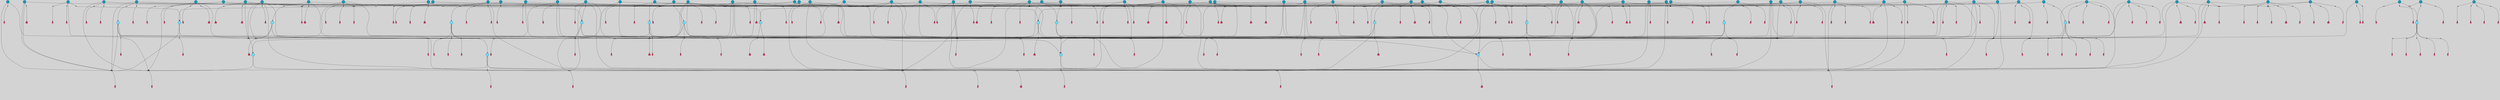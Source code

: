 // File exported with GEGELATI v1.3.1
// On the 2024-04-08 17:21:07
// With the File::TPGGraphDotExporter
digraph{
	graph[pad = "0.212, 0.055" bgcolor = lightgray]
	node[shape=circle style = filled label = ""]
		T3 [fillcolor="#66ddff"]
		T4 [fillcolor="#66ddff"]
		T7 [fillcolor="#66ddff"]
		T9 [fillcolor="#66ddff"]
		T11 [fillcolor="#66ddff"]
		T24 [fillcolor="#66ddff"]
		T27 [fillcolor="#66ddff"]
		T38 [fillcolor="#1199bb"]
		T39 [fillcolor="#1199bb"]
		T54 [fillcolor="#66ddff"]
		T59 [fillcolor="#1199bb"]
		T82 [fillcolor="#1199bb"]
		T90 [fillcolor="#66ddff"]
		T91 [fillcolor="#1199bb"]
		T95 [fillcolor="#1199bb"]
		T96 [fillcolor="#66ddff"]
		T102 [fillcolor="#1199bb"]
		T106 [fillcolor="#66ddff"]
		T108 [fillcolor="#1199bb"]
		T111 [fillcolor="#66ddff"]
		T116 [fillcolor="#1199bb"]
		T129 [fillcolor="#66ddff"]
		T130 [fillcolor="#1199bb"]
		T131 [fillcolor="#66ddff"]
		T142 [fillcolor="#1199bb"]
		T148 [fillcolor="#1199bb"]
		T150 [fillcolor="#66ddff"]
		T158 [fillcolor="#1199bb"]
		T159 [fillcolor="#1199bb"]
		T160 [fillcolor="#66ddff"]
		T164 [fillcolor="#1199bb"]
		T170 [fillcolor="#1199bb"]
		T171 [fillcolor="#1199bb"]
		T173 [fillcolor="#1199bb"]
		T174 [fillcolor="#1199bb"]
		T176 [fillcolor="#1199bb"]
		T177 [fillcolor="#1199bb"]
		T180 [fillcolor="#1199bb"]
		T182 [fillcolor="#1199bb"]
		T183 [fillcolor="#1199bb"]
		T184 [fillcolor="#1199bb"]
		T185 [fillcolor="#1199bb"]
		T186 [fillcolor="#1199bb"]
		T189 [fillcolor="#1199bb"]
		T191 [fillcolor="#1199bb"]
		T193 [fillcolor="#1199bb"]
		T194 [fillcolor="#1199bb"]
		T195 [fillcolor="#1199bb"]
		T196 [fillcolor="#1199bb"]
		T197 [fillcolor="#1199bb"]
		T198 [fillcolor="#1199bb"]
		T200 [fillcolor="#1199bb"]
		T201 [fillcolor="#1199bb"]
		T202 [fillcolor="#1199bb"]
		T203 [fillcolor="#1199bb"]
		T204 [fillcolor="#1199bb"]
		T206 [fillcolor="#1199bb"]
		T207 [fillcolor="#1199bb"]
		T208 [fillcolor="#1199bb"]
		T209 [fillcolor="#66ddff"]
		T210 [fillcolor="#1199bb"]
		T211 [fillcolor="#1199bb"]
		T212 [fillcolor="#66ddff"]
		T213 [fillcolor="#1199bb"]
		T214 [fillcolor="#66ddff"]
		T215 [fillcolor="#1199bb"]
		T216 [fillcolor="#1199bb"]
		T217 [fillcolor="#1199bb"]
		T218 [fillcolor="#1199bb"]
		T219 [fillcolor="#1199bb"]
		T220 [fillcolor="#1199bb"]
		T221 [fillcolor="#1199bb"]
		T222 [fillcolor="#1199bb"]
		T223 [fillcolor="#1199bb"]
		T224 [fillcolor="#1199bb"]
		T225 [fillcolor="#1199bb"]
		T226 [fillcolor="#1199bb"]
		T227 [fillcolor="#1199bb"]
		T228 [fillcolor="#1199bb"]
		T229 [fillcolor="#1199bb"]
		T230 [fillcolor="#1199bb"]
		T231 [fillcolor="#1199bb"]
		T232 [fillcolor="#1199bb"]
		T233 [fillcolor="#1199bb"]
		T234 [fillcolor="#1199bb"]
		T235 [fillcolor="#1199bb"]
		T236 [fillcolor="#1199bb"]
		T237 [fillcolor="#1199bb"]
		T238 [fillcolor="#1199bb"]
		T239 [fillcolor="#1199bb"]
		T240 [fillcolor="#1199bb"]
		T241 [fillcolor="#1199bb"]
		T242 [fillcolor="#1199bb"]
		T243 [fillcolor="#1199bb"]
		T244 [fillcolor="#1199bb"]
		T245 [fillcolor="#1199bb"]
		P828 [fillcolor="#cccccc" shape=point] //6|
		I828 [shape=box style=invis label="6|1&2|6#1|7&#92;n10|7&2|0#1|5&#92;n9|4&0|1#2|2&#92;n8|6&0|0#1|0&#92;n"]
		P828 -> I828[style=invis]
		A740 [fillcolor="#ff3366" shape=box margin=0.03 width=0 height=0 label="3"]
		T3 -> P828 -> A740
		P829 [fillcolor="#cccccc" shape=point] //3|
		I829 [shape=box style=invis label="7|6&2|4#0|2&#92;n10|3&2|7#1|4&#92;n11|6&0|4#0|1&#92;n7|1&0|0#2|6&#92;n7|6&0|3#2|6&#92;n4|0&2|6#0|1&#92;n4|4&2|5#0|2&#92;n4|6&0|4#2|7&#92;n10|0&2|3#1|5&#92;n2|6&0|5#0|2&#92;n1|0&2|3#0|7&#92;n1|6&2|0#0|5&#92;n6|2&0|1#0|7&#92;n9|2&0|3#2|7&#92;n5|3&0|6#0|6&#92;n1|7&2|5#2|3&#92;n8|1&2|7#0|6&#92;n1|0&2|5#2|1&#92;n7|1&2|2#2|5&#92;n7|4&2|6#0|3&#92;n"]
		P829 -> I829[style=invis]
		A741 [fillcolor="#ff3366" shape=box margin=0.03 width=0 height=0 label="4"]
		T3 -> P829 -> A741
		P830 [fillcolor="#cccccc" shape=point] //7|
		I830 [shape=box style=invis label="0|2&2|4#2|6&#92;n5|3&0|6#0|1&#92;n4|7&2|6#0|5&#92;n7|6&0|7#0|5&#92;n10|7&2|2#1|1&#92;n"]
		P830 -> I830[style=invis]
		A742 [fillcolor="#ff3366" shape=box margin=0.03 width=0 height=0 label="4"]
		T4 -> P830 -> A742
		P831 [fillcolor="#cccccc" shape=point] //0|
		I831 [shape=box style=invis label="2|5&0|1#0|6&#92;n6|1&2|2#2|7&#92;n8|0&0|3#1|4&#92;n4|3&2|5#2|4&#92;n8|1&2|4#0|0&#92;n6|6&0|1#2|6&#92;n11|7&2|4#2|5&#92;n6|2&2|4#0|2&#92;n8|5&2|4#2|4&#92;n2|1&2|1#2|2&#92;n2|7&2|5#2|6&#92;n9|7&0|5#0|4&#92;n1|2&0|5#2|6&#92;n4|2&2|3#2|7&#92;n3|3&2|1#0|2&#92;n"]
		P831 -> I831[style=invis]
		A743 [fillcolor="#ff3366" shape=box margin=0.03 width=0 height=0 label="5"]
		T4 -> P831 -> A743
		P832 [fillcolor="#cccccc" shape=point] //-3|
		I832 [shape=box style=invis label="1|6&2|7#0|7&#92;n10|2&0|7#1|3&#92;n9|6&2|7#2|2&#92;n5|3&0|7#0|7&#92;n1|6&2|3#0|0&#92;n2|3&2|3#2|2&#92;n5|1&2|6#0|6&#92;n"]
		P832 -> I832[style=invis]
		A744 [fillcolor="#ff3366" shape=box margin=0.03 width=0 height=0 label="7"]
		T7 -> P832 -> A744
		P833 [fillcolor="#cccccc" shape=point] //5|
		I833 [shape=box style=invis label="0|5&2|3#0|1&#92;n0|6&2|1#2|4&#92;n6|2&2|6#0|7&#92;n7|4&0|3#0|1&#92;n5|4&0|7#1|6&#92;n9|1&0|5#2|2&#92;n6|3&2|3#1|7&#92;n11|7&2|4#1|6&#92;n2|5&0|1#0|0&#92;n4|7&0|0#0|2&#92;n6|2&0|6#0|0&#92;n2|1&2|6#2|4&#92;n10|0&2|0#1|0&#92;n6|6&2|4#0|6&#92;n"]
		P833 -> I833[style=invis]
		A745 [fillcolor="#ff3366" shape=box margin=0.03 width=0 height=0 label="8"]
		T7 -> P833 -> A745
		P834 [fillcolor="#cccccc" shape=point] //-6|
		I834 [shape=box style=invis label="11|1&0|7#2|0&#92;n10|4&0|1#1|0&#92;n4|3&2|4#2|1&#92;n0|5&2|0#0|0&#92;n6|1&0|0#0|3&#92;n8|2&2|0#0|4&#92;n11|4&2|0#1|6&#92;n7|0&2|6#2|3&#92;n5|3&2|6#2|0&#92;n2|0&2|0#0|4&#92;n"]
		P834 -> I834[style=invis]
		A746 [fillcolor="#ff3366" shape=box margin=0.03 width=0 height=0 label="9"]
		T9 -> P834 -> A746
		P835 [fillcolor="#cccccc" shape=point] //2|
		I835 [shape=box style=invis label="6|3&2|7#1|4&#92;n8|6&0|0#2|5&#92;n2|1&0|2#0|3&#92;n8|7&0|6#0|4&#92;n2|1&2|0#0|1&#92;n0|0&2|2#2|3&#92;n6|6&0|7#2|1&#92;n6|1&0|7#2|6&#92;n5|4&2|7#0|4&#92;n0|3&0|4#2|0&#92;n11|0&2|0#2|5&#92;n4|5&2|5#2|4&#92;n5|7&0|6#0|4&#92;n9|7&2|5#0|3&#92;n5|4&2|1#0|3&#92;n5|3&0|1#1|7&#92;n0|4&0|3#2|5&#92;n"]
		P835 -> I835[style=invis]
		A747 [fillcolor="#ff3366" shape=box margin=0.03 width=0 height=0 label="10"]
		T9 -> P835 -> A747
		P836 [fillcolor="#cccccc" shape=point] //6|
		I836 [shape=box style=invis label="3|0&2|7#2|2&#92;n3|2&0|4#2|5&#92;n5|1&0|2#1|0&#92;n8|7&0|1#2|0&#92;n8|5&0|3#0|6&#92;n0|2&0|2#2|3&#92;n1|5&2|5#0|5&#92;n5|6&0|6#0|7&#92;n6|7&0|0#2|6&#92;n1|2&2|3#0|0&#92;n7|7&2|3#0|4&#92;n0|7&2|7#0|6&#92;n1|0&2|2#2|7&#92;n4|4&0|1#0|0&#92;n"]
		P836 -> I836[style=invis]
		A748 [fillcolor="#ff3366" shape=box margin=0.03 width=0 height=0 label="11"]
		T11 -> P836 -> A748
		P837 [fillcolor="#cccccc" shape=point] //-4|
		I837 [shape=box style=invis label="4|1&0|4#2|6&#92;n1|2&2|2#2|0&#92;n1|2&2|0#0|6&#92;n8|4&2|3#2|5&#92;n5|5&2|1#1|0&#92;n"]
		P837 -> I837[style=invis]
		A749 [fillcolor="#ff3366" shape=box margin=0.03 width=0 height=0 label="12"]
		T11 -> P837 -> A749
		P838 [fillcolor="#cccccc" shape=point] //-3|
		I838 [shape=box style=invis label="8|1&2|3#0|5&#92;n0|6&0|5#0|5&#92;n3|7&2|1#0|6&#92;n3|5&0|1#0|0&#92;n9|5&2|0#0|4&#92;n3|5&0|2#0|3&#92;n10|6&2|4#1|0&#92;n9|4&2|7#2|6&#92;n1|7&2|5#2|2&#92;n"]
		P838 -> I838[style=invis]
		A750 [fillcolor="#ff3366" shape=box margin=0.03 width=0 height=0 label="5"]
		T4 -> P838 -> A750
		P839 [fillcolor="#cccccc" shape=point] //1|
		I839 [shape=box style=invis label="5|1&0|6#2|7&#92;n2|4&0|4#2|2&#92;n0|6&0|5#0|4&#92;n10|6&2|5#1|6&#92;n9|3&0|1#1|7&#92;n10|3&2|2#1|0&#92;n5|0&0|0#2|1&#92;n11|3&2|3#1|5&#92;n10|3&0|1#1|0&#92;n2|4&0|1#0|1&#92;n0|2&0|3#2|4&#92;n9|2&2|1#2|5&#92;n11|7&2|6#2|6&#92;n"]
		P839 -> I839[style=invis]
		T24 -> P839 -> T7
		P840 [fillcolor="#cccccc" shape=point] //5|
		I840 [shape=box style=invis label="3|0&2|0#0|1&#92;n3|0&0|7#0|1&#92;n5|3&0|2#2|6&#92;n4|4&2|4#2|6&#92;n11|2&0|7#1|6&#92;n2|7&2|2#2|5&#92;n9|3&2|6#2|7&#92;n7|7&0|0#0|4&#92;n6|1&2|4#2|3&#92;n5|4&2|0#1|6&#92;n1|3&0|7#0|4&#92;n"]
		P840 -> I840[style=invis]
		A751 [fillcolor="#ff3366" shape=box margin=0.03 width=0 height=0 label="7"]
		T24 -> P840 -> A751
		P841 [fillcolor="#cccccc" shape=point] //-2|
		I841 [shape=box style=invis label="4|1&0|4#0|3&#92;n4|2&0|5#2|0&#92;n5|5&2|6#0|5&#92;n1|4&0|1#0|2&#92;n6|3&2|7#1|5&#92;n0|4&2|0#0|3&#92;n8|5&2|5#1|2&#92;n10|7&2|7#1|1&#92;n3|4&0|0#2|1&#92;n3|6&2|5#2|5&#92;n8|3&0|1#0|7&#92;n10|0&2|7#1|3&#92;n4|1&2|4#0|1&#92;n9|3&2|0#0|4&#92;n3|6&2|0#0|4&#92;n1|2&0|6#2|1&#92;n4|0&2|1#2|2&#92;n"]
		P841 -> I841[style=invis]
		A752 [fillcolor="#ff3366" shape=box margin=0.03 width=0 height=0 label="14"]
		T24 -> P841 -> A752
		P842 [fillcolor="#cccccc" shape=point] //2|
		I842 [shape=box style=invis label="9|1&2|3#0|1&#92;n5|2&2|0#2|4&#92;n3|6&2|5#2|7&#92;n7|0&2|5#0|4&#92;n1|2&0|3#0|5&#92;n7|3&2|7#0|0&#92;n"]
		P842 -> I842[style=invis]
		A753 [fillcolor="#ff3366" shape=box margin=0.03 width=0 height=0 label="2"]
		T27 -> P842 -> A753
		P843 [fillcolor="#cccccc" shape=point] //-6|
		I843 [shape=box style=invis label="7|5&0|4#0|4&#92;n11|0&2|5#2|1&#92;n"]
		P843 -> I843[style=invis]
		A754 [fillcolor="#ff3366" shape=box margin=0.03 width=0 height=0 label="3"]
		T27 -> P843 -> A754
		T27 -> P829
		T27 -> P831
		P844 [fillcolor="#cccccc" shape=point] //0|
		I844 [shape=box style=invis label="4|0&0|3#2|7&#92;n10|2&0|3#1|7&#92;n3|5&0|2#0|3&#92;n4|5&0|0#2|1&#92;n10|7&2|0#1|2&#92;n5|3&2|3#1|6&#92;n9|5&2|0#0|4&#92;n5|4&2|7#0|2&#92;n10|3&2|7#1|4&#92;n7|2&0|1#2|6&#92;n8|6&0|5#0|5&#92;n8|7&2|3#0|5&#92;n2|6&2|4#0|0&#92;n"]
		P844 -> I844[style=invis]
		A755 [fillcolor="#ff3366" shape=box margin=0.03 width=0 height=0 label="5"]
		T27 -> P844 -> A755
		P845 [fillcolor="#cccccc" shape=point] //-10|
		I845 [shape=box style=invis label="9|4&0|6#0|5&#92;n1|1&2|0#2|2&#92;n11|2&2|4#0|0&#92;n2|5&2|1#0|4&#92;n5|2&2|0#1|0&#92;n4|2&0|1#0|3&#92;n5|3&2|4#2|4&#92;n5|3&2|0#0|2&#92;n4|2&2|3#2|5&#92;n8|4&2|0#1|1&#92;n10|6&0|6#1|2&#92;n2|4&0|7#2|5&#92;n11|2&2|5#1|4&#92;n2|4&0|0#0|5&#92;n3|5&0|4#0|1&#92;n1|3&0|7#0|5&#92;n"]
		P845 -> I845[style=invis]
		A756 [fillcolor="#ff3366" shape=box margin=0.03 width=0 height=0 label="1"]
		T38 -> P845 -> A756
		P846 [fillcolor="#cccccc" shape=point] //-2|
		I846 [shape=box style=invis label="11|7&2|0#1|7&#92;n4|3&0|1#2|5&#92;n0|4&2|4#2|7&#92;n1|6&0|0#0|4&#92;n4|0&0|0#0|5&#92;n0|6&2|3#2|0&#92;n9|6&2|5#1|3&#92;n0|7&2|1#2|5&#92;n4|4&0|5#0|1&#92;n10|4&0|0#1|0&#92;n"]
		P846 -> I846[style=invis]
		A757 [fillcolor="#ff3366" shape=box margin=0.03 width=0 height=0 label="12"]
		T38 -> P846 -> A757
		T38 -> P838
		P847 [fillcolor="#cccccc" shape=point] //5|
		I847 [shape=box style=invis label="1|6&2|7#0|7&#92;n9|2&2|7#2|2&#92;n10|2&0|7#1|3&#92;n5|3&0|7#0|7&#92;n7|0&2|7#2|2&#92;n1|6&2|3#0|0&#92;n2|3&2|3#2|2&#92;n"]
		P847 -> I847[style=invis]
		A758 [fillcolor="#ff3366" shape=box margin=0.03 width=0 height=0 label="7"]
		T39 -> P847 -> A758
		T39 -> P833
		P848 [fillcolor="#cccccc" shape=point] //-8|
		I848 [shape=box style=invis label="7|5&0|4#2|4&#92;n"]
		P848 -> I848[style=invis]
		A759 [fillcolor="#ff3366" shape=box margin=0.03 width=0 height=0 label="3"]
		T39 -> P848 -> A759
		P849 [fillcolor="#cccccc" shape=point] //8|
		I849 [shape=box style=invis label="9|0&0|1#2|0&#92;n10|1&2|5#1|4&#92;n8|2&2|6#0|4&#92;n2|4&2|5#2|3&#92;n4|2&2|2#0|2&#92;n7|5&0|2#0|0&#92;n8|2&2|1#1|3&#92;n8|7&0|7#2|1&#92;n1|1&0|0#0|7&#92;n5|6&2|5#1|0&#92;n6|6&2|5#0|0&#92;n11|4&0|3#2|6&#92;n4|2&2|4#0|7&#92;n5|6&0|1#2|0&#92;n11|3&0|2#0|7&#92;n"]
		P849 -> I849[style=invis]
		A760 [fillcolor="#ff3366" shape=box margin=0.03 width=0 height=0 label="6"]
		T54 -> P849 -> A760
		T54 -> P840
		P850 [fillcolor="#cccccc" shape=point] //-10|
		I850 [shape=box style=invis label="3|6&0|0#0|4&#92;n4|1&2|4#0|1&#92;n5|1&0|1#0|4&#92;n5|5&2|6#0|5&#92;n6|5&0|6#0|3&#92;n11|1&2|0#0|1&#92;n0|7&2|0#0|3&#92;n1|2&0|6#0|1&#92;n8|0&0|4#2|0&#92;n0|4&0|7#2|7&#92;n7|0&2|7#1|3&#92;n3|1&0|5#2|5&#92;n5|1&0|4#0|3&#92;n2|2&0|2#0|0&#92;n8|3&0|1#0|7&#92;n3|0&0|3#0|5&#92;n7|2&0|5#2|0&#92;n6|3&2|7#1|5&#92;n4|7&2|7#2|1&#92;n"]
		P850 -> I850[style=invis]
		A761 [fillcolor="#ff3366" shape=box margin=0.03 width=0 height=0 label="14"]
		T54 -> P850 -> A761
		T54 -> P833
		P851 [fillcolor="#cccccc" shape=point] //8|
		I851 [shape=box style=invis label="9|0&0|1#2|0&#92;n10|1&2|5#1|4&#92;n8|2&2|6#0|4&#92;n4|5&0|3#0|1&#92;n2|4&2|5#2|3&#92;n4|2&2|2#0|2&#92;n7|5&0|2#0|0&#92;n8|2&2|1#1|3&#92;n8|7&0|7#2|1&#92;n1|1&0|0#0|7&#92;n5|6&2|5#1|0&#92;n6|3&2|5#0|0&#92;n11|4&0|3#2|6&#92;n1|2&2|4#0|7&#92;n5|6&0|1#2|0&#92;n11|3&0|2#0|7&#92;n"]
		P851 -> I851[style=invis]
		A762 [fillcolor="#ff3366" shape=box margin=0.03 width=0 height=0 label="6"]
		T59 -> P851 -> A762
		T59 -> P840
		T59 -> P834
		T59 -> P840
		P852 [fillcolor="#cccccc" shape=point] //6|
		I852 [shape=box style=invis label="7|0&2|5#1|2&#92;n10|6&2|1#1|3&#92;n7|5&0|2#0|7&#92;n10|7&0|1#1|5&#92;n4|6&2|5#0|5&#92;n4|4&0|7#2|7&#92;n"]
		P852 -> I852[style=invis]
		A763 [fillcolor="#ff3366" shape=box margin=0.03 width=0 height=0 label="7"]
		T82 -> P852 -> A763
		P853 [fillcolor="#cccccc" shape=point] //6|
		I853 [shape=box style=invis label="0|5&2|3#0|1&#92;n0|6&2|1#2|4&#92;n9|1&0|5#2|2&#92;n7|4&0|3#0|1&#92;n5|4&0|7#1|6&#92;n2|5&0|1#0|0&#92;n6|3&2|3#1|7&#92;n11|7&2|4#1|6&#92;n6|2&2|6#0|1&#92;n4|7&0|0#0|2&#92;n6|2&0|6#0|0&#92;n9|1&2|6#2|4&#92;n10|0&2|0#1|0&#92;n6|6&2|4#0|6&#92;n"]
		P853 -> I853[style=invis]
		A764 [fillcolor="#ff3366" shape=box margin=0.03 width=0 height=0 label="8"]
		T82 -> P853 -> A764
		T82 -> P834
		P854 [fillcolor="#cccccc" shape=point] //-2|
		I854 [shape=box style=invis label="8|4&2|1#2|5&#92;n4|1&0|7#2|1&#92;n5|7&2|3#2|2&#92;n10|4&2|5#1|7&#92;n10|0&2|6#1|3&#92;n4|5&2|7#0|6&#92;n9|5&2|4#0|4&#92;n2|4&0|5#0|7&#92;n11|1&2|4#2|6&#92;n5|6&0|7#1|2&#92;n2|7&2|7#2|6&#92;n5|2&0|5#1|5&#92;n3|0&0|6#0|2&#92;n4|0&0|4#2|4&#92;n4|4&2|6#0|7&#92;n10|6&2|0#1|4&#92;n9|7&0|3#1|4&#92;n1|4&2|6#0|3&#92;n11|5&2|6#0|3&#92;n0|3&0|5#0|1&#92;n"]
		P854 -> I854[style=invis]
		A765 [fillcolor="#ff3366" shape=box margin=0.03 width=0 height=0 label="13"]
		T90 -> P854 -> A765
		P855 [fillcolor="#cccccc" shape=point] //4|
		I855 [shape=box style=invis label="7|1&2|6#1|3&#92;n10|1&0|3#1|6&#92;n8|5&2|3#2|1&#92;n11|5&0|0#2|6&#92;n4|1&0|6#0|0&#92;n11|1&0|2#0|3&#92;n2|0&2|1#0|7&#92;n"]
		P855 -> I855[style=invis]
		A766 [fillcolor="#ff3366" shape=box margin=0.03 width=0 height=0 label="2"]
		T90 -> P855 -> A766
		P856 [fillcolor="#cccccc" shape=point] //7|
		I856 [shape=box style=invis label="10|3&0|1#1|4&#92;n4|6&0|0#0|2&#92;n4|5&0|6#0|0&#92;n4|3&0|6#2|1&#92;n7|0&0|3#1|2&#92;n4|7&0|6#0|5&#92;n7|6&0|7#0|6&#92;n6|6&0|0#0|3&#92;n11|1&0|4#2|5&#92;n10|2&0|3#1|2&#92;n"]
		P856 -> I856[style=invis]
		A767 [fillcolor="#ff3366" shape=box margin=0.03 width=0 height=0 label="4"]
		T90 -> P856 -> A767
		T90 -> P838
		P857 [fillcolor="#cccccc" shape=point] //-7|
		I857 [shape=box style=invis label="3|0&2|0#0|1&#92;n1|1&0|2#0|4&#92;n11|2&0|7#1|6&#92;n9|7&0|0#0|4&#92;n3|0&0|7#0|1&#92;n9|3&2|6#2|7&#92;n5|3&0|2#2|6&#92;n6|1&2|4#2|3&#92;n5|4&2|0#1|6&#92;n1|3&0|7#0|7&#92;n"]
		P857 -> I857[style=invis]
		A768 [fillcolor="#ff3366" shape=box margin=0.03 width=0 height=0 label="7"]
		T90 -> P857 -> A768
		P858 [fillcolor="#cccccc" shape=point] //-5|
		I858 [shape=box style=invis label="10|6&2|5#1|6&#92;n9|3&0|1#1|7&#92;n2|4&0|1#0|1&#92;n11|3&0|7#1|6&#92;n5|1&0|6#2|7&#92;n8|0&0|0#0|1&#92;n0|6&0|7#0|4&#92;n6|7&2|6#2|6&#92;n11|0&2|3#0|5&#92;n"]
		P858 -> I858[style=invis]
		T91 -> P858 -> T7
		P859 [fillcolor="#cccccc" shape=point] //-2|
		I859 [shape=box style=invis label="3|0&2|0#0|1&#92;n5|3&2|6#2|7&#92;n9|1&0|3#2|5&#92;n5|3&0|2#2|6&#92;n4|4&2|4#2|6&#92;n11|2&0|7#1|6&#92;n2|7&2|2#2|5&#92;n3|0&0|7#0|1&#92;n6|1&2|4#2|3&#92;n5|4&2|0#1|6&#92;n1|3&0|7#0|4&#92;n"]
		P859 -> I859[style=invis]
		A769 [fillcolor="#ff3366" shape=box margin=0.03 width=0 height=0 label="7"]
		T91 -> P859 -> A769
		P860 [fillcolor="#cccccc" shape=point] //9|
		I860 [shape=box style=invis label="9|0&2|4#1|2&#92;n10|3&0|5#1|7&#92;n"]
		P860 -> I860[style=invis]
		A770 [fillcolor="#ff3366" shape=box margin=0.03 width=0 height=0 label="3"]
		T91 -> P860 -> A770
		T91 -> P855
		P861 [fillcolor="#cccccc" shape=point] //4|
		I861 [shape=box style=invis label="4|3&0|6#0|3&#92;n5|7&2|3#2|2&#92;n5|6&0|7#1|2&#92;n1|4&2|6#0|3&#92;n8|4&2|1#2|5&#92;n9|5&2|4#1|4&#92;n2|4&0|5#0|7&#92;n10|0&0|6#1|3&#92;n3|0&0|6#0|2&#92;n2|7&2|7#2|6&#92;n5|2&0|5#1|5&#92;n10|4&2|5#1|7&#92;n4|0&0|4#2|4&#92;n11|1&0|4#2|6&#92;n10|6&2|0#1|4&#92;n9|7&0|3#1|4&#92;n4|5&2|7#0|6&#92;n11|5&2|6#2|3&#92;n0|3&0|5#0|1&#92;n"]
		P861 -> I861[style=invis]
		A771 [fillcolor="#ff3366" shape=box margin=0.03 width=0 height=0 label="13"]
		T95 -> P861 -> A771
		P862 [fillcolor="#cccccc" shape=point] //8|
		I862 [shape=box style=invis label="9|7&0|5#2|5&#92;n3|3&2|3#0|2&#92;n9|5&2|2#1|0&#92;n2|3&0|6#0|3&#92;n4|4&2|5#2|7&#92;n11|3&2|0#1|5&#92;n6|6&2|1#2|2&#92;n4|6&0|1#2|2&#92;n2|5&2|7#2|2&#92;n7|7&2|2#2|3&#92;n6|5&0|3#2|6&#92;n6|7&0|6#0|2&#92;n"]
		P862 -> I862[style=invis]
		A772 [fillcolor="#ff3366" shape=box margin=0.03 width=0 height=0 label="14"]
		T95 -> P862 -> A772
		P863 [fillcolor="#cccccc" shape=point] //2|
		I863 [shape=box style=invis label="4|1&0|4#2|6&#92;n5|5&2|1#1|0&#92;n1|0&2|0#0|6&#92;n8|4&2|3#2|5&#92;n"]
		P863 -> I863[style=invis]
		T95 -> P863 -> T11
		P864 [fillcolor="#cccccc" shape=point] //-9|
		I864 [shape=box style=invis label="2|0&2|0#2|1&#92;n4|4&2|4#2|6&#92;n9|1&0|3#1|7&#92;n5|3&0|2#2|6&#92;n2|7&2|2#2|5&#92;n5|4&2|0#1|6&#92;n3|0&0|7#0|1&#92;n1|3&0|7#0|4&#92;n11|6&2|2#0|7&#92;n7|7&0|0#0|4&#92;n11|0&0|7#1|6&#92;n9|3&2|6#2|7&#92;n"]
		P864 -> I864[style=invis]
		A773 [fillcolor="#ff3366" shape=box margin=0.03 width=0 height=0 label="7"]
		T95 -> P864 -> A773
		T95 -> P848
		T96 -> P853
		P865 [fillcolor="#cccccc" shape=point] //5|
		I865 [shape=box style=invis label="10|4&0|1#1|0&#92;n4|3&2|4#2|1&#92;n2|0&2|0#0|4&#92;n6|1&0|0#0|3&#92;n8|2&2|0#0|4&#92;n0|0&0|0#0|0&#92;n11|4&2|0#1|6&#92;n7|0&2|6#2|3&#92;n5|3&2|6#2|0&#92;n0|0&2|0#0|0&#92;n"]
		P865 -> I865[style=invis]
		A774 [fillcolor="#ff3366" shape=box margin=0.03 width=0 height=0 label="9"]
		T96 -> P865 -> A774
		T96 -> P828
		P866 [fillcolor="#cccccc" shape=point] //1|
		I866 [shape=box style=invis label="5|4&0|7#1|6&#92;n0|6&2|1#2|4&#92;n7|4&0|3#0|1&#92;n0|5&2|3#0|1&#92;n9|1&0|5#2|2&#92;n6|3&2|3#1|7&#92;n11|7&2|4#1|6&#92;n2|5&0|1#0|0&#92;n7|5&2|3#1|1&#92;n4|7&0|0#0|2&#92;n6|2&0|6#0|0&#92;n2|1&2|6#2|4&#92;n10|0&2|7#1|0&#92;n6|6&2|4#0|6&#92;n"]
		P866 -> I866[style=invis]
		A775 [fillcolor="#ff3366" shape=box margin=0.03 width=0 height=0 label="8"]
		T96 -> P866 -> A775
		T96 -> P838
		P867 [fillcolor="#cccccc" shape=point] //7|
		I867 [shape=box style=invis label="3|3&2|7#0|4&#92;n4|3&2|6#0|3&#92;n8|4&0|6#1|2&#92;n5|6&2|3#0|4&#92;n0|7&2|1#0|5&#92;n8|7&2|2#2|5&#92;n9|1&0|0#1|0&#92;n10|1&2|1#1|4&#92;n10|5&0|6#1|7&#92;n5|2&2|3#0|4&#92;n2|0&2|6#2|7&#92;n1|7&0|1#0|7&#92;n"]
		P867 -> I867[style=invis]
		A776 [fillcolor="#ff3366" shape=box margin=0.03 width=0 height=0 label="2"]
		T102 -> P867 -> A776
		T102 -> P848
		P868 [fillcolor="#cccccc" shape=point] //8|
		I868 [shape=box style=invis label="7|0&0|2#1|4&#92;n8|1&2|3#0|5&#92;n0|6&0|5#0|5&#92;n3|7&2|1#0|6&#92;n9|4&2|7#1|6&#92;n1|7&2|5#2|2&#92;n8|5&2|0#0|3&#92;n0|2&0|2#0|0&#92;n3|5&0|2#0|3&#92;n"]
		P868 -> I868[style=invis]
		A777 [fillcolor="#ff3366" shape=box margin=0.03 width=0 height=0 label="5"]
		T102 -> P868 -> A777
		T106 -> P846
		P869 [fillcolor="#cccccc" shape=point] //-1|
		I869 [shape=box style=invis label="1|7&2|1#0|6&#92;n8|1&2|3#0|5&#92;n10|6&2|7#1|0&#92;n1|7&2|5#0|2&#92;n0|3&0|3#2|2&#92;n3|5&0|1#0|0&#92;n3|5&0|2#0|3&#92;n1|5&2|0#0|4&#92;n5|7&2|2#2|5&#92;n4|0&2|3#0|3&#92;n"]
		P869 -> I869[style=invis]
		T106 -> P869 -> T3
		T106 -> P829
		P870 [fillcolor="#cccccc" shape=point] //-9|
		I870 [shape=box style=invis label="10|2&0|7#1|3&#92;n1|0&2|1#0|1&#92;n5|1&2|7#0|7&#92;n0|6&2|7#2|2&#92;n10|3&2|7#1|2&#92;n2|3&2|3#2|2&#92;n"]
		P870 -> I870[style=invis]
		A778 [fillcolor="#ff3366" shape=box margin=0.03 width=0 height=0 label="7"]
		T106 -> P870 -> A778
		P871 [fillcolor="#cccccc" shape=point] //6|
		I871 [shape=box style=invis label="9|5&2|0#1|4&#92;n2|0&2|4#2|3&#92;n9|4&2|7#2|6&#92;n0|6&0|5#0|5&#92;n3|5&0|2#0|2&#92;n10|6&2|4#1|2&#92;n8|1&2|3#0|5&#92;n9|7&0|6#2|2&#92;n10|6&2|3#1|6&#92;n9|2&2|0#2|7&#92;n3|7&2|1#0|6&#92;n"]
		P871 -> I871[style=invis]
		A779 [fillcolor="#ff3366" shape=box margin=0.03 width=0 height=0 label="5"]
		T108 -> P871 -> A779
		P872 [fillcolor="#cccccc" shape=point] //-3|
		I872 [shape=box style=invis label="11|7&2|3#2|0&#92;n5|5&2|7#2|7&#92;n8|6&2|7#1|2&#92;n1|7&0|3#0|6&#92;n4|0&2|1#2|2&#92;n10|1&0|5#1|6&#92;n5|3&0|3#2|6&#92;n9|0&0|2#0|0&#92;n3|2&0|1#2|6&#92;n0|1&2|4#0|0&#92;n"]
		P872 -> I872[style=invis]
		A780 [fillcolor="#ff3366" shape=box margin=0.03 width=0 height=0 label="6"]
		T108 -> P872 -> A780
		P873 [fillcolor="#cccccc" shape=point] //0|
		I873 [shape=box style=invis label="2|5&0|1#0|6&#92;n6|1&2|2#2|7&#92;n8|0&0|3#1|4&#92;n11|7&2|4#2|5&#92;n8|1&2|4#0|0&#92;n6|6&0|1#2|6&#92;n7|0&2|4#1|0&#92;n4|1&2|5#2|4&#92;n6|2&2|4#0|2&#92;n8|5&2|4#2|4&#92;n2|1&2|1#2|2&#92;n2|7&2|5#2|6&#92;n9|7&0|5#0|4&#92;n1|2&0|5#2|6&#92;n4|2&2|3#2|7&#92;n3|3&2|1#0|2&#92;n"]
		P873 -> I873[style=invis]
		A781 [fillcolor="#ff3366" shape=box margin=0.03 width=0 height=0 label="5"]
		T108 -> P873 -> A781
		P874 [fillcolor="#cccccc" shape=point] //-2|
		I874 [shape=box style=invis label="6|1&2|4#2|7&#92;n7|0&2|4#2|3&#92;n5|6&2|4#2|6&#92;n3|3&0|7#0|6&#92;n5|4&0|2#2|4&#92;n7|7&2|1#2|6&#92;n"]
		P874 -> I874[style=invis]
		T108 -> P874 -> T4
		P875 [fillcolor="#cccccc" shape=point] //-5|
		I875 [shape=box style=invis label="0|0&2|3#0|2&#92;n10|5&0|6#1|3&#92;n7|3&0|6#2|3&#92;n3|4&0|6#0|6&#92;n10|5&0|2#1|1&#92;n5|0&0|1#0|3&#92;n6|6&2|5#1|5&#92;n7|4&0|2#1|7&#92;n5|7&0|1#2|5&#92;n1|5&0|0#0|3&#92;n7|5&2|1#2|6&#92;n9|0&0|2#0|0&#92;n4|0&2|4#0|0&#92;n4|6&0|0#2|3&#92;n3|1&0|6#2|5&#92;n7|7&2|1#2|3&#92;n9|4&2|2#0|6&#92;n"]
		P875 -> I875[style=invis]
		T111 -> P875 -> T9
		P876 [fillcolor="#cccccc" shape=point] //7|
		I876 [shape=box style=invis label="7|4&2|1#2|0&#92;n4|1&2|4#2|3&#92;n5|0&2|0#2|2&#92;n6|1&2|4#2|6&#92;n"]
		P876 -> I876[style=invis]
		A782 [fillcolor="#ff3366" shape=box margin=0.03 width=0 height=0 label="9"]
		T111 -> P876 -> A782
		P877 [fillcolor="#cccccc" shape=point] //2|
		I877 [shape=box style=invis label="3|0&2|0#0|1&#92;n11|2&0|7#1|6&#92;n8|7&2|4#0|5&#92;n5|3&0|2#2|6&#92;n4|4&2|4#2|6&#92;n3|0&0|7#0|1&#92;n2|7&2|2#2|5&#92;n9|3&2|6#2|7&#92;n7|7&0|0#0|4&#92;n6|1&2|4#1|3&#92;n5|4&2|0#1|6&#92;n1|3&0|7#0|4&#92;n"]
		P877 -> I877[style=invis]
		A783 [fillcolor="#ff3366" shape=box margin=0.03 width=0 height=0 label="7"]
		T111 -> P877 -> A783
		T111 -> P834
		P878 [fillcolor="#cccccc" shape=point] //-4|
		I878 [shape=box style=invis label="9|7&0|0#2|0&#92;n6|6&0|5#2|0&#92;n7|3&0|0#0|4&#92;n3|5&0|3#0|3&#92;n9|1&0|1#1|1&#92;n11|5&2|7#1|5&#92;n1|5&2|5#0|2&#92;n6|0&0|6#2|5&#92;n0|3&2|4#2|5&#92;n1|6&2|5#2|2&#92;n9|5&2|1#2|2&#92;n"]
		P878 -> I878[style=invis]
		T116 -> P878 -> T9
		P879 [fillcolor="#cccccc" shape=point] //4|
		I879 [shape=box style=invis label="9|2&0|6#2|1&#92;n11|5&0|1#2|0&#92;n2|4&0|4#2|1&#92;n5|0&2|4#0|2&#92;n"]
		P879 -> I879[style=invis]
		A784 [fillcolor="#ff3366" shape=box margin=0.03 width=0 height=0 label="3"]
		T116 -> P879 -> A784
		P880 [fillcolor="#cccccc" shape=point] //-2|
		I880 [shape=box style=invis label="5|2&2|0#2|4&#92;n9|1&2|3#0|1&#92;n3|6&2|5#2|7&#92;n7|0&2|1#0|4&#92;n1|2&0|3#0|5&#92;n7|3&2|7#0|0&#92;n"]
		P880 -> I880[style=invis]
		A785 [fillcolor="#ff3366" shape=box margin=0.03 width=0 height=0 label="2"]
		T116 -> P880 -> A785
		T116 -> P829
		T116 -> P844
		T129 -> P849
		T129 -> P840
		P881 [fillcolor="#cccccc" shape=point] //10|
		I881 [shape=box style=invis label="4|5&2|7#2|1&#92;n1|7&2|3#0|6&#92;n3|5&2|2#0|3&#92;n10|3&0|7#1|4&#92;n7|1&0|4#2|6&#92;n10|2&0|3#1|7&#92;n9|5&2|0#0|4&#92;n4|0&0|3#2|7&#92;n11|4&2|6#1|2&#92;n5|4&2|7#0|2&#92;n2|6&2|4#0|0&#92;n6|5&0|7#2|1&#92;n5|3&2|3#1|6&#92;n10|7&2|0#1|2&#92;n"]
		P881 -> I881[style=invis]
		A786 [fillcolor="#ff3366" shape=box margin=0.03 width=0 height=0 label="5"]
		T129 -> P881 -> A786
		P882 [fillcolor="#cccccc" shape=point] //5|
		I882 [shape=box style=invis label="9|4&2|3#1|3&#92;n0|4&2|4#0|5&#92;n6|1&2|6#2|5&#92;n4|0&0|5#2|0&#92;n"]
		P882 -> I882[style=invis]
		A787 [fillcolor="#ff3366" shape=box margin=0.03 width=0 height=0 label="7"]
		T129 -> P882 -> A787
		P883 [fillcolor="#cccccc" shape=point] //6|
		I883 [shape=box style=invis label="9|4&2|7#0|6&#92;n8|4&0|1#1|0&#92;n1|3&0|0#2|1&#92;n2|4&0|6#2|2&#92;n5|1&2|5#0|7&#92;n3|0&0|3#2|6&#92;n2|2&2|6#0|2&#92;n8|4&0|4#2|2&#92;n5|1&2|4#0|3&#92;n9|4&0|6#0|6&#92;n5|0&2|2#1|5&#92;n11|7&0|0#1|1&#92;n0|4&0|3#0|3&#92;n7|7&2|4#2|5&#92;n1|5&0|1#2|1&#92;n"]
		P883 -> I883[style=invis]
		A788 [fillcolor="#ff3366" shape=box margin=0.03 width=0 height=0 label="1"]
		T129 -> P883 -> A788
		T130 -> P858
		T130 -> P860
		T130 -> P855
		P884 [fillcolor="#cccccc" shape=point] //-10|
		I884 [shape=box style=invis label="8|4&0|2#0|1&#92;n5|3&2|6#2|7&#92;n3|1&2|7#0|6&#92;n4|7&0|4#0|2&#92;n1|7&2|6#0|4&#92;n10|5&2|1#1|5&#92;n4|0&0|7#0|7&#92;n6|6&0|0#0|1&#92;n10|4&2|1#1|0&#92;n"]
		P884 -> I884[style=invis]
		A789 [fillcolor="#ff3366" shape=box margin=0.03 width=0 height=0 label="5"]
		T130 -> P884 -> A789
		P885 [fillcolor="#cccccc" shape=point] //6|
		I885 [shape=box style=invis label="10|4&2|6#1|2&#92;n8|4&0|1#1|0&#92;n0|4&2|6#0|0&#92;n8|4&2|5#2|1&#92;n7|5&2|5#1|0&#92;n3|6&0|6#2|2&#92;n1|7&0|7#0|5&#92;n2|0&0|7#2|4&#92;n2|6&2|2#0|0&#92;n0|7&2|7#0|7&#92;n11|6&0|4#2|2&#92;n5|5&0|0#0|1&#92;n10|1&0|0#1|0&#92;n7|3&0|1#2|5&#92;n9|2&2|7#1|5&#92;n9|4&2|6#2|7&#92;n1|6&2|4#2|2&#92;n3|3&2|2#0|7&#92;n1|6&2|0#0|0&#92;n6|4&2|6#1|0&#92;n"]
		P885 -> I885[style=invis]
		A790 [fillcolor="#ff3366" shape=box margin=0.03 width=0 height=0 label="1"]
		T131 -> P885 -> A790
		P886 [fillcolor="#cccccc" shape=point] //9|
		I886 [shape=box style=invis label="11|0&2|0#1|1&#92;n3|6&0|6#0|0&#92;n1|4&0|0#2|4&#92;n7|5&2|2#1|3&#92;n11|7&2|6#1|7&#92;n5|2&0|6#1|5&#92;n9|5&0|6#0|3&#92;n2|2&2|7#0|5&#92;n9|3&2|2#2|0&#92;n11|0&2|7#0|1&#92;n1|1&2|0#0|1&#92;n6|6&0|6#1|2&#92;n9|7&0|1#0|3&#92;n2|0&2|4#2|5&#92;n2|4&2|2#0|0&#92;n6|1&2|1#1|7&#92;n10|7&2|5#1|6&#92;n11|5&2|7#2|4&#92;n"]
		P886 -> I886[style=invis]
		A791 [fillcolor="#ff3366" shape=box margin=0.03 width=0 height=0 label="1"]
		T131 -> P886 -> A791
		T131 -> P843
		P887 [fillcolor="#cccccc" shape=point] //5|
		I887 [shape=box style=invis label="3|0&0|0#0|1&#92;n5|6&0|4#0|3&#92;n4|4&2|4#2|6&#92;n11|2&0|7#1|6&#92;n2|7&2|2#2|5&#92;n9|3&2|6#2|7&#92;n7|7&0|0#0|4&#92;n6|1&2|4#2|3&#92;n5|4&2|0#1|6&#92;n5|3&0|2#2|6&#92;n1|3&0|7#0|4&#92;n"]
		P887 -> I887[style=invis]
		A792 [fillcolor="#ff3366" shape=box margin=0.03 width=0 height=0 label="7"]
		T131 -> P887 -> A792
		T131 -> P882
		P888 [fillcolor="#cccccc" shape=point] //4|
		I888 [shape=box style=invis label="2|6&0|4#0|3&#92;n0|7&2|1#0|5&#92;n1|6&0|0#0|4&#92;n7|1&0|1#2|1&#92;n4|1&0|7#0|0&#92;n9|3&0|5#1|3&#92;n10|4&2|0#1|0&#92;n3|5&0|5#2|1&#92;n4|4&0|5#0|1&#92;n1|5&2|4#2|4&#92;n0|6&2|3#2|0&#92;n6|0&2|7#2|2&#92;n9|1&2|6#2|2&#92;n4|1&0|2#0|4&#92;n"]
		P888 -> I888[style=invis]
		A793 [fillcolor="#ff3366" shape=box margin=0.03 width=0 height=0 label="12"]
		T142 -> P888 -> A793
		P889 [fillcolor="#cccccc" shape=point] //-2|
		I889 [shape=box style=invis label="8|4&2|1#2|5&#92;n4|1&2|7#2|1&#92;n5|7&2|3#2|2&#92;n10|4&2|5#1|7&#92;n10|0&2|6#1|3&#92;n4|5&2|7#0|6&#92;n9|5&2|4#0|4&#92;n2|4&0|5#0|7&#92;n11|1&2|4#2|6&#92;n1|4&2|6#0|3&#92;n2|7&2|7#2|6&#92;n3|0&0|6#0|2&#92;n4|0&0|4#2|4&#92;n4|4&2|6#0|7&#92;n10|6&2|0#1|4&#92;n9|7&0|3#1|4&#92;n5|6&0|7#1|2&#92;n11|5&2|6#0|3&#92;n0|3&0|5#0|1&#92;n"]
		P889 -> I889[style=invis]
		T142 -> P889 -> T9
		T142 -> P838
		T142 -> P838
		P890 [fillcolor="#cccccc" shape=point] //-1|
		I890 [shape=box style=invis label="11|7&2|0#1|7&#92;n1|5&2|4#2|4&#92;n4|3&0|1#0|5&#92;n1|6&0|0#0|4&#92;n8|6&2|4#0|0&#92;n4|0&0|0#0|5&#92;n10|4&2|0#1|0&#92;n9|6&2|5#1|3&#92;n0|7&2|1#0|5&#92;n0|6&2|3#2|0&#92;n4|4&0|5#0|1&#92;n"]
		P890 -> I890[style=invis]
		A794 [fillcolor="#ff3366" shape=box margin=0.03 width=0 height=0 label="12"]
		T148 -> P890 -> A794
		P891 [fillcolor="#cccccc" shape=point] //1|
		I891 [shape=box style=invis label="2|2&2|3#0|2&#92;n2|2&0|5#2|5&#92;n8|4&0|1#1|0&#92;n9|7&0|6#0|3&#92;n5|1&2|2#0|7&#92;n10|7&0|7#1|3&#92;n7|7&2|4#2|5&#92;n5|5&0|2#2|1&#92;n2|6&2|2#0|0&#92;n9|3&2|2#2|0&#92;n0|6&0|6#2|2&#92;n7|7&0|1#2|3&#92;n3|6&0|1#0|5&#92;n1|5&0|1#2|7&#92;n"]
		P891 -> I891[style=invis]
		A795 [fillcolor="#ff3366" shape=box margin=0.03 width=0 height=0 label="1"]
		T148 -> P891 -> A795
		P892 [fillcolor="#cccccc" shape=point] //-9|
		I892 [shape=box style=invis label="4|7&2|6#0|5&#92;n11|3&0|2#2|6&#92;n10|2&2|4#1|6&#92;n3|0&2|6#2|7&#92;n4|3&0|5#0|7&#92;n2|3&0|7#0|7&#92;n10|6&0|7#1|5&#92;n10|1&2|2#1|1&#92;n1|7&0|3#2|6&#92;n"]
		P892 -> I892[style=invis]
		A796 [fillcolor="#ff3366" shape=box margin=0.03 width=0 height=0 label="4"]
		T148 -> P892 -> A796
		P893 [fillcolor="#cccccc" shape=point] //7|
		I893 [shape=box style=invis label="7|2&0|4#1|3&#92;n7|7&0|0#0|4&#92;n4|4&2|4#2|6&#92;n2|3&2|2#2|5&#92;n8|0&0|2#2|1&#92;n9|3&2|6#2|7&#92;n6|4&2|4#2|3&#92;n3|3&2|0#0|1&#92;n6|4&2|0#1|6&#92;n5|3&0|7#0|4&#92;n"]
		P893 -> I893[style=invis]
		A797 [fillcolor="#ff3366" shape=box margin=0.03 width=0 height=0 label="7"]
		T148 -> P893 -> A797
		P894 [fillcolor="#cccccc" shape=point] //-6|
		I894 [shape=box style=invis label="9|0&2|0#0|1&#92;n3|2&0|2#0|3&#92;n5|4&0|5#1|7&#92;n2|1&0|4#0|3&#92;n9|2&2|0#2|4&#92;n7|6&0|4#0|2&#92;n2|3&0|6#2|6&#92;n1|2&0|3#2|0&#92;n"]
		P894 -> I894[style=invis]
		T148 -> P894 -> T54
		P895 [fillcolor="#cccccc" shape=point] //-3|
		I895 [shape=box style=invis label="2|6&0|0#0|7&#92;n9|6&2|0#0|6&#92;n3|0&0|5#0|1&#92;n5|5&0|4#0|3&#92;n6|1&2|4#2|3&#92;n2|7&2|2#2|5&#92;n5|3&0|2#2|6&#92;n7|7&0|0#0|4&#92;n5|4&2|0#1|6&#92;n9|3&2|6#2|7&#92;n1|3&0|7#0|4&#92;n"]
		P895 -> I895[style=invis]
		A798 [fillcolor="#ff3366" shape=box margin=0.03 width=0 height=0 label="7"]
		T150 -> P895 -> A798
		P896 [fillcolor="#cccccc" shape=point] //4|
		I896 [shape=box style=invis label="6|0&0|7#1|0&#92;n8|6&2|6#2|7&#92;n"]
		P896 -> I896[style=invis]
		A799 [fillcolor="#ff3366" shape=box margin=0.03 width=0 height=0 label="3"]
		T150 -> P896 -> A799
		T150 -> P873
		T150 -> P848
		P897 [fillcolor="#cccccc" shape=point] //7|
		I897 [shape=box style=invis label="1|6&2|7#0|7&#92;n9|6&2|7#2|2&#92;n10|2&0|7#1|0&#92;n1|6&2|3#0|0&#92;n5|0&2|2#1|1&#92;n2|3&2|3#2|2&#92;n5|1&2|6#0|6&#92;n"]
		P897 -> I897[style=invis]
		T150 -> P897 -> T90
		T158 -> P890
		T158 -> P889
		T158 -> P868
		P898 [fillcolor="#cccccc" shape=point] //-6|
		I898 [shape=box style=invis label="11|7&0|1#0|6&#92;n3|5&0|1#0|3&#92;n1|5&0|5#0|6&#92;n1|7&2|5#2|2&#92;n0|0&0|2#2|2&#92;n4|4&0|1#0|5&#92;n6|4&2|2#0|2&#92;n0|6&2|5#0|5&#92;n0|3&2|2#2|6&#92;n"]
		P898 -> I898[style=invis]
		A800 [fillcolor="#ff3366" shape=box margin=0.03 width=0 height=0 label="5"]
		T158 -> P898 -> A800
		T158 -> P892
		P899 [fillcolor="#cccccc" shape=point] //7|
		I899 [shape=box style=invis label="7|0&2|1#2|0&#92;n9|7&2|1#1|7&#92;n8|2&0|1#1|0&#92;n6|6&0|2#1|1&#92;n2|2&0|5#0|0&#92;n5|7&0|0#2|1&#92;n5|1&2|5#1|5&#92;n4|7&2|4#2|3&#92;n10|5&2|2#1|5&#92;n1|3&2|2#2|0&#92;n10|2&2|6#1|5&#92;n"]
		P899 -> I899[style=invis]
		A801 [fillcolor="#ff3366" shape=box margin=0.03 width=0 height=0 label="1"]
		T159 -> P899 -> A801
		P900 [fillcolor="#cccccc" shape=point] //7|
		I900 [shape=box style=invis label="7|4&2|7#0|4&#92;n4|6&0|1#2|5&#92;n2|1&2|3#0|0&#92;n4|3&2|0#0|1&#92;n0|0&2|7#2|7&#92;n7|7&0|5#2|3&#92;n5|0&2|1#2|2&#92;n10|0&0|4#1|2&#92;n4|4&0|7#0|0&#92;n6|7&0|2#0|1&#92;n1|4&2|5#0|4&#92;n"]
		P900 -> I900[style=invis]
		A802 [fillcolor="#ff3366" shape=box margin=0.03 width=0 height=0 label="0"]
		T159 -> P900 -> A802
		P901 [fillcolor="#cccccc" shape=point] //5|
		I901 [shape=box style=invis label="0|5&2|3#0|1&#92;n0|6&2|1#2|4&#92;n6|2&2|6#0|7&#92;n9|0&2|7#1|1&#92;n7|4&0|3#0|1&#92;n11|7&2|4#1|6&#92;n9|1&0|5#2|2&#92;n5|4&0|7#1|6&#92;n2|5&0|1#0|0&#92;n4|7&0|0#0|2&#92;n6|2&0|6#0|0&#92;n2|1&2|6#2|4&#92;n10|0&0|0#1|0&#92;n6|6&2|4#0|6&#92;n"]
		P901 -> I901[style=invis]
		T159 -> P901 -> T129
		T160 -> P861
		T160 -> P864
		P902 [fillcolor="#cccccc" shape=point] //5|
		I902 [shape=box style=invis label="6|0&2|7#2|7&#92;n3|6&2|6#2|6&#92;n6|3&0|5#1|2&#92;n"]
		P902 -> I902[style=invis]
		A803 [fillcolor="#ff3366" shape=box margin=0.03 width=0 height=0 label="3"]
		T160 -> P902 -> A803
		T160 -> P846
		T160 -> P840
		T164 -> P831
		P903 [fillcolor="#cccccc" shape=point] //-1|
		I903 [shape=box style=invis label="6|4&0|4#2|4&#92;n4|5&2|5#2|4&#92;n9|7&2|5#0|3&#92;n3|7&2|6#0|6&#92;n8|7&0|6#0|4&#92;n2|1&2|0#0|1&#92;n8|6&0|0#2|5&#92;n2|1&0|2#0|3&#92;n6|1&0|7#2|6&#92;n6|3&0|1#1|6&#92;n5|4&2|7#0|4&#92;n0|7&0|4#2|0&#92;n11|0&2|0#2|5&#92;n3|7&2|0#2|7&#92;n8|3&2|7#1|4&#92;n5|7&0|6#0|4&#92;n0|0&2|3#2|3&#92;n5|4&2|1#0|3&#92;n0|4&0|3#2|5&#92;n"]
		P903 -> I903[style=invis]
		A804 [fillcolor="#ff3366" shape=box margin=0.03 width=0 height=0 label="10"]
		T164 -> P903 -> A804
		P904 [fillcolor="#cccccc" shape=point] //-7|
		I904 [shape=box style=invis label="6|1&0|2#0|3&#92;n1|2&0|1#2|0&#92;n10|3&2|2#1|1&#92;n0|1&0|2#0|7&#92;n4|6&2|7#2|4&#92;n6|0&2|7#0|6&#92;n"]
		P904 -> I904[style=invis]
		A805 [fillcolor="#ff3366" shape=box margin=0.03 width=0 height=0 label="7"]
		T164 -> P904 -> A805
		T164 -> P898
		T164 -> P861
		T170 -> P861
		T170 -> P863
		T170 -> P864
		P905 [fillcolor="#cccccc" shape=point] //-3|
		I905 [shape=box style=invis label="7|7&2|2#2|4&#92;n8|0&2|1#2|4&#92;n8|7&2|6#1|0&#92;n11|2&2|7#0|5&#92;n"]
		P905 -> I905[style=invis]
		A806 [fillcolor="#ff3366" shape=box margin=0.03 width=0 height=0 label="3"]
		T170 -> P905 -> A806
		P906 [fillcolor="#cccccc" shape=point] //10|
		I906 [shape=box style=invis label="5|3&0|1#1|4&#92;n1|0&2|7#2|2&#92;n11|1&0|2#0|3&#92;n8|0&2|3#2|1&#92;n9|2&0|3#2|4&#92;n3|1&0|6#0|0&#92;n"]
		P906 -> I906[style=invis]
		T170 -> P906 -> T3
		T171 -> P858
		T171 -> P859
		P907 [fillcolor="#cccccc" shape=point] //3|
		I907 [shape=box style=invis label="7|1&2|6#2|3&#92;n10|1&0|3#1|6&#92;n4|1&0|6#0|0&#92;n2|0&2|1#2|7&#92;n11|1&0|2#0|3&#92;n"]
		P907 -> I907[style=invis]
		A807 [fillcolor="#ff3366" shape=box margin=0.03 width=0 height=0 label="2"]
		T171 -> P907 -> A807
		T171 -> P828
		P908 [fillcolor="#cccccc" shape=point] //2|
		I908 [shape=box style=invis label="9|1&2|3#0|1&#92;n3|6&2|5#2|7&#92;n1|2&0|3#0|5&#92;n7|0&2|5#1|4&#92;n7|3&2|7#0|0&#92;n7|6&2|5#0|7&#92;n"]
		P908 -> I908[style=invis]
		A808 [fillcolor="#ff3366" shape=box margin=0.03 width=0 height=0 label="2"]
		T171 -> P908 -> A808
		T173 -> P834
		P909 [fillcolor="#cccccc" shape=point] //6|
		I909 [shape=box style=invis label="5|3&0|3#2|6&#92;n8|6&2|7#1|2&#92;n1|7&0|3#0|6&#92;n9|0&0|2#0|0&#92;n10|1&0|6#1|6&#92;n11|7&2|3#2|0&#92;n4|0&2|1#2|2&#92;n3|3&0|3#2|4&#92;n3|2&0|1#2|6&#92;n"]
		P909 -> I909[style=invis]
		A809 [fillcolor="#ff3366" shape=box margin=0.03 width=0 height=0 label="6"]
		T173 -> P909 -> A809
		P910 [fillcolor="#cccccc" shape=point] //1|
		I910 [shape=box style=invis label="9|1&0|1#0|1&#92;n0|5&2|4#0|5&#92;n6|2&0|2#0|5&#92;n3|0&0|2#0|6&#92;n5|6&2|5#0|7&#92;n2|3&0|0#0|0&#92;n0|6&0|1#2|3&#92;n"]
		P910 -> I910[style=invis]
		A810 [fillcolor="#ff3366" shape=box margin=0.03 width=0 height=0 label="14"]
		T173 -> P910 -> A810
		T173 -> P859
		T174 -> P877
		P911 [fillcolor="#cccccc" shape=point] //5|
		I911 [shape=box style=invis label="7|1&0|1#1|0&#92;n9|6&0|3#2|1&#92;n11|3&0|7#0|2&#92;n2|0&0|1#0|7&#92;n3|4&2|7#0|6&#92;n6|2&0|6#0|4&#92;n2|3&2|5#0|2&#92;n0|7&2|5#2|2&#92;n7|6&0|0#1|0&#92;n10|5&2|6#1|7&#92;n4|0&0|6#0|3&#92;n8|5&2|3#2|1&#92;n"]
		P911 -> I911[style=invis]
		A811 [fillcolor="#ff3366" shape=box margin=0.03 width=0 height=0 label="2"]
		T174 -> P911 -> A811
		P912 [fillcolor="#cccccc" shape=point] //-7|
		I912 [shape=box style=invis label="2|0&2|0#0|4&#92;n10|4&0|1#1|0&#92;n4|3&2|4#2|1&#92;n8|2&2|0#0|4&#92;n0|5&2|0#0|0&#92;n4|3&2|4#0|7&#92;n6|1&0|0#0|3&#92;n7|0&0|2#2|3&#92;n2|5&2|0#2|5&#92;n5|4&0|1#1|6&#92;n11|1&0|7#2|6&#92;n"]
		P912 -> I912[style=invis]
		A812 [fillcolor="#ff3366" shape=box margin=0.03 width=0 height=0 label="9"]
		T174 -> P912 -> A812
		T174 -> P885
		P913 [fillcolor="#cccccc" shape=point] //10|
		I913 [shape=box style=invis label="6|2&2|2#0|7&#92;n6|1&0|3#2|5&#92;n2|5&2|2#2|5&#92;n7|7&0|0#0|4&#92;n9|6&2|0#0|6&#92;n5|5&0|2#2|6&#92;n6|1&2|7#2|3&#92;n9|3&2|6#2|7&#92;n7|0&2|4#0|1&#92;n2|6&2|4#0|7&#92;n5|4&2|0#2|5&#92;n10|0&2|7#1|2&#92;n"]
		P913 -> I913[style=invis]
		A813 [fillcolor="#ff3366" shape=box margin=0.03 width=0 height=0 label="7"]
		T174 -> P913 -> A813
		P914 [fillcolor="#cccccc" shape=point] //3|
		I914 [shape=box style=invis label="4|7&0|7#2|7&#92;n11|5&2|6#0|2&#92;n5|5&2|6#2|0&#92;n3|2&0|6#0|3&#92;n10|2&2|5#1|5&#92;n9|4&2|3#1|5&#92;n2|5&2|7#2|4&#92;n11|3&2|5#1|0&#92;n7|0&0|7#2|1&#92;n1|2&0|5#0|1&#92;n"]
		P914 -> I914[style=invis]
		A814 [fillcolor="#ff3366" shape=box margin=0.03 width=0 height=0 label="5"]
		T176 -> P914 -> A814
		P915 [fillcolor="#cccccc" shape=point] //2|
		I915 [shape=box style=invis label="7|1&0|6#0|1&#92;n5|2&2|5#1|6&#92;n10|1&2|1#1|1&#92;n4|7&0|4#2|2&#92;n11|7&0|4#2|7&#92;n5|0&0|5#1|7&#92;n8|2&0|5#2|4&#92;n10|0&2|6#1|6&#92;n5|1&0|1#2|3&#92;n1|6&2|0#0|1&#92;n9|6&2|2#1|4&#92;n3|4&2|3#0|0&#92;n10|1&0|1#1|0&#92;n2|2&0|1#2|1&#92;n3|1&2|7#0|3&#92;n"]
		P915 -> I915[style=invis]
		A815 [fillcolor="#ff3366" shape=box margin=0.03 width=0 height=0 label="10"]
		T176 -> P915 -> A815
		T176 -> P869
		P916 [fillcolor="#cccccc" shape=point] //-3|
		I916 [shape=box style=invis label="6|3&2|4#1|4&#92;n5|3&0|1#1|7&#92;n2|1&0|2#2|3&#92;n8|7&0|6#0|4&#92;n2|1&2|0#0|1&#92;n0|0&2|2#2|3&#92;n6|1&0|7#2|6&#92;n5|7&0|2#0|4&#92;n0|3&0|4#2|0&#92;n11|0&2|0#2|5&#92;n6|0&2|0#1|4&#92;n8|6&0|2#2|5&#92;n5|4&2|1#0|3&#92;n9|7&2|5#0|3&#92;n5|4&2|7#0|4&#92;n"]
		P916 -> I916[style=invis]
		A816 [fillcolor="#ff3366" shape=box margin=0.03 width=0 height=0 label="10"]
		T176 -> P916 -> A816
		P917 [fillcolor="#cccccc" shape=point] //4|
		I917 [shape=box style=invis label="7|1&0|6#0|1&#92;n5|2&2|5#1|6&#92;n10|1&2|1#1|1&#92;n9|6&2|2#1|4&#92;n4|7&0|4#2|2&#92;n9|6&0|4#1|1&#92;n10|0&2|6#1|6&#92;n5|1&0|1#2|3&#92;n1|6&2|0#0|1&#92;n8|2&0|5#2|4&#92;n3|4&2|3#0|0&#92;n10|1&0|5#1|0&#92;n2|2&0|1#2|1&#92;n3|1&2|7#0|3&#92;n"]
		P917 -> I917[style=invis]
		A817 [fillcolor="#ff3366" shape=box margin=0.03 width=0 height=0 label="10"]
		T176 -> P917 -> A817
		T177 -> P858
		P918 [fillcolor="#cccccc" shape=point] //-7|
		I918 [shape=box style=invis label="11|2&2|6#1|1&#92;n2|3&0|6#2|3&#92;n10|0&0|2#1|4&#92;n"]
		P918 -> I918[style=invis]
		T177 -> P918 -> T111
		P919 [fillcolor="#cccccc" shape=point] //-2|
		I919 [shape=box style=invis label="3|0&2|0#0|1&#92;n11|1&0|0#1|0&#92;n5|3&0|2#2|6&#92;n4|4&2|4#2|6&#92;n11|2&0|7#1|6&#92;n0|7&2|2#2|5&#92;n3|0&0|7#0|1&#92;n9|3&2|6#2|7&#92;n6|1&2|4#2|3&#92;n5|4&2|0#1|6&#92;n1|3&0|7#0|4&#92;n"]
		P919 -> I919[style=invis]
		A818 [fillcolor="#ff3366" shape=box margin=0.03 width=0 height=0 label="7"]
		T177 -> P919 -> A818
		T180 -> P886
		T180 -> P843
		T180 -> P882
		P920 [fillcolor="#cccccc" shape=point] //10|
		I920 [shape=box style=invis label="9|6&0|1#2|4&#92;n8|6&2|5#2|3&#92;n2|6&2|7#2|1&#92;n7|4&2|5#2|0&#92;n2|4&2|4#0|1&#92;n10|5&0|2#1|6&#92;n8|0&2|7#1|1&#92;n"]
		P920 -> I920[style=invis]
		T180 -> P920 -> T24
		P921 [fillcolor="#cccccc" shape=point] //-9|
		I921 [shape=box style=invis label="6|0&2|0#0|0&#92;n5|1&0|2#0|4&#92;n10|3&2|0#1|3&#92;n9|4&0|7#2|7&#92;n10|6&2|4#1|0&#92;n3|6&2|0#0|5&#92;n"]
		P921 -> I921[style=invis]
		A819 [fillcolor="#ff3366" shape=box margin=0.03 width=0 height=0 label="5"]
		T180 -> P921 -> A819
		T182 -> P899
		T182 -> P900
		P922 [fillcolor="#cccccc" shape=point] //-3|
		I922 [shape=box style=invis label="3|7&0|0#0|2&#92;n11|5&0|1#1|1&#92;n4|1&0|6#2|6&#92;n4|0&0|1#0|5&#92;n"]
		P922 -> I922[style=invis]
		T182 -> P922 -> T24
		T182 -> P840
		T182 -> P885
		P923 [fillcolor="#cccccc" shape=point] //-4|
		I923 [shape=box style=invis label="3|0&2|4#2|6&#92;n8|0&2|3#2|1&#92;n7|1&2|6#1|3&#92;n4|1&0|6#0|0&#92;n2|5&2|1#0|7&#92;n"]
		P923 -> I923[style=invis]
		A820 [fillcolor="#ff3366" shape=box margin=0.03 width=0 height=0 label="2"]
		T183 -> P923 -> A820
		P924 [fillcolor="#cccccc" shape=point] //-8|
		I924 [shape=box style=invis label="0|4&0|3#2|5&#92;n2|1&0|2#2|3&#92;n8|7&0|6#0|4&#92;n0|4&2|4#0|1&#92;n9|4&2|5#0|3&#92;n0|0&2|7#2|3&#92;n4|5&2|5#2|4&#92;n5|7&0|6#0|4&#92;n5|4&2|7#0|4&#92;n0|3&0|4#2|0&#92;n6|3&2|2#1|4&#92;n11|7&2|0#2|5&#92;n6|1&0|7#2|5&#92;n5|3&0|1#1|7&#92;n2|0&2|0#0|1&#92;n6|6&0|7#2|1&#92;n"]
		P924 -> I924[style=invis]
		A821 [fillcolor="#ff3366" shape=box margin=0.03 width=0 height=0 label="10"]
		T183 -> P924 -> A821
		T183 -> P847
		P925 [fillcolor="#cccccc" shape=point] //-7|
		I925 [shape=box style=invis label="9|1&2|7#2|1&#92;n7|0&2|0#2|7&#92;n2|3&2|3#2|2&#92;n8|5&2|1#0|3&#92;n5|5&0|7#0|1&#92;n1|6&2|7#0|7&#92;n10|2&0|7#1|3&#92;n6|4&2|2#2|4&#92;n0|6&2|5#0|2&#92;n"]
		P925 -> I925[style=invis]
		A822 [fillcolor="#ff3366" shape=box margin=0.03 width=0 height=0 label="7"]
		T183 -> P925 -> A822
		T183 -> P855
		T184 -> P858
		P926 [fillcolor="#cccccc" shape=point] //-9|
		I926 [shape=box style=invis label="10|3&0|5#1|7&#92;n9|0&2|4#1|3&#92;n"]
		P926 -> I926[style=invis]
		A823 [fillcolor="#ff3366" shape=box margin=0.03 width=0 height=0 label="3"]
		T184 -> P926 -> A823
		P927 [fillcolor="#cccccc" shape=point] //-6|
		I927 [shape=box style=invis label="3|5&0|0#0|2&#92;n6|6&2|1#2|6&#92;n4|6&0|1#2|5&#92;n7|1&0|6#1|3&#92;n11|1&2|4#0|5&#92;n1|2&0|1#2|3&#92;n4|3&0|5#2|4&#92;n4|0&0|5#2|0&#92;n8|5&2|4#2|4&#92;n2|4&0|1#0|6&#92;n5|1&2|4#0|0&#92;n3|3&2|1#0|2&#92;n9|7&0|5#0|4&#92;n2|2&0|6#2|0&#92;n7|1&2|2#2|2&#92;n"]
		P927 -> I927[style=invis]
		A824 [fillcolor="#ff3366" shape=box margin=0.03 width=0 height=0 label="5"]
		T184 -> P927 -> A824
		P928 [fillcolor="#cccccc" shape=point] //3|
		I928 [shape=box style=invis label="7|2&0|2#2|4&#92;n0|4&0|6#2|7&#92;n9|0&0|1#2|2&#92;n8|6&0|0#1|0&#92;n"]
		P928 -> I928[style=invis]
		A825 [fillcolor="#ff3366" shape=box margin=0.03 width=0 height=0 label="3"]
		T184 -> P928 -> A825
		T184 -> P914
		T185 -> P833
		P929 [fillcolor="#cccccc" shape=point] //-6|
		I929 [shape=box style=invis label="8|1&0|7#2|4&#92;n6|0&0|4#2|2&#92;n11|5&2|2#1|1&#92;n"]
		P929 -> I929[style=invis]
		A826 [fillcolor="#ff3366" shape=box margin=0.03 width=0 height=0 label="3"]
		T185 -> P929 -> A826
		P930 [fillcolor="#cccccc" shape=point] //1|
		I930 [shape=box style=invis label="8|4&0|1#1|0&#92;n2|2&2|3#0|3&#92;n1|5&0|6#2|7&#92;n2|6&2|2#0|0&#92;n2|2&0|5#2|5&#92;n8|5&0|3#1|3&#92;n7|7&2|3#2|2&#92;n0|6&0|7#2|7&#92;n4|0&0|6#2|5&#92;n7|5&2|5#2|5&#92;n10|3&0|2#1|5&#92;n9|3&2|2#0|0&#92;n9|7&0|6#0|3&#92;n"]
		P930 -> I930[style=invis]
		A827 [fillcolor="#ff3366" shape=box margin=0.03 width=0 height=0 label="1"]
		T185 -> P930 -> A827
		T185 -> P892
		T185 -> P840
		T186 -> P831
		P931 [fillcolor="#cccccc" shape=point] //3|
		I931 [shape=box style=invis label="8|2&2|7#1|7&#92;n10|7&0|7#1|6&#92;n0|3&0|0#2|3&#92;n9|7&2|6#0|3&#92;n4|4&2|1#0|1&#92;n5|6&2|0#1|4&#92;n4|5&0|1#0|2&#92;n0|0&2|0#0|5&#92;n6|1&0|7#0|6&#92;n"]
		P931 -> I931[style=invis]
		A828 [fillcolor="#ff3366" shape=box margin=0.03 width=0 height=0 label="0"]
		T186 -> P931 -> A828
		T186 -> P878
		P932 [fillcolor="#cccccc" shape=point] //-9|
		I932 [shape=box style=invis label="10|7&2|3#1|3&#92;n6|1&2|4#2|3&#92;n2|0&2|0#2|7&#92;n5|4&2|5#1|3&#92;n2|2&2|1#0|3&#92;n9|0&2|0#0|3&#92;n"]
		P932 -> I932[style=invis]
		A829 [fillcolor="#ff3366" shape=box margin=0.03 width=0 height=0 label="2"]
		T189 -> P932 -> A829
		T189 -> P916
		P933 [fillcolor="#cccccc" shape=point] //0|
		I933 [shape=box style=invis label="2|6&2|4#2|0&#92;n3|7&0|2#0|3&#92;n10|3&0|3#1|7&#92;n4|5&0|0#2|1&#92;n10|7&2|0#1|2&#92;n5|3&2|3#1|6&#92;n8|6&0|5#0|5&#92;n4|5&0|5#2|6&#92;n5|4&2|7#0|2&#92;n10|3&2|7#1|4&#92;n9|5&2|0#0|4&#92;n8|7&2|3#0|5&#92;n4|0&0|3#2|7&#92;n"]
		P933 -> I933[style=invis]
		A830 [fillcolor="#ff3366" shape=box margin=0.03 width=0 height=0 label="5"]
		T189 -> P933 -> A830
		P934 [fillcolor="#cccccc" shape=point] //6|
		I934 [shape=box style=invis label="9|0&2|1#2|0&#92;n5|6&0|1#2|0&#92;n3|2&0|0#0|3&#92;n8|2&2|6#0|1&#92;n2|4&2|5#2|3&#92;n10|1&2|5#1|4&#92;n7|5&0|2#0|0&#92;n8|2&2|1#1|3&#92;n8|7&0|7#2|1&#92;n1|1&0|0#0|7&#92;n6|3&2|5#0|5&#92;n11|3&0|2#0|7&#92;n11|4&0|3#2|6&#92;n4|2&2|4#0|7&#92;n4|2&2|2#0|2&#92;n5|6&2|5#1|0&#92;n"]
		P934 -> I934[style=invis]
		T189 -> P934 -> T131
		T191 -> P853
		P935 [fillcolor="#cccccc" shape=point] //-7|
		I935 [shape=box style=invis label="11|4&2|0#1|6&#92;n0|2&2|1#2|1&#92;n4|3&2|7#2|1&#92;n5|2&0|7#1|5&#92;n11|1&0|7#2|0&#92;n0|5&2|6#0|0&#92;n7|0&2|6#2|3&#92;n5|3&2|6#1|0&#92;n4|6&0|7#0|4&#92;n2|0&0|0#0|4&#92;n"]
		P935 -> I935[style=invis]
		A831 [fillcolor="#ff3366" shape=box margin=0.03 width=0 height=0 label="9"]
		T191 -> P935 -> A831
		T191 -> P891
		T191 -> P875
		T191 -> P847
		P936 [fillcolor="#cccccc" shape=point] //1|
		I936 [shape=box style=invis label="11|3&0|2#0|7&#92;n1|1&0|5#0|4&#92;n5|6&0|1#2|0&#92;n6|7&2|0#0|3&#92;n1|4&2|5#2|3&#92;n7|5&0|2#0|0&#92;n8|2&2|1#1|3&#92;n8|7&0|7#2|1&#92;n4|2&2|4#0|7&#92;n6|3&2|5#0|0&#92;n11|4&0|3#2|6&#92;n1|1&0|0#0|7&#92;n8|2&2|6#0|4&#92;n9|0&0|1#2|0&#92;n"]
		P936 -> I936[style=invis]
		A832 [fillcolor="#ff3366" shape=box margin=0.03 width=0 height=0 label="6"]
		T193 -> P936 -> A832
		T193 -> P840
		P937 [fillcolor="#cccccc" shape=point] //1|
		I937 [shape=box style=invis label="11|2&2|5#1|4&#92;n2|4&0|7#2|5&#92;n0|2&0|0#2|0&#92;n11|1&0|2#0|3&#92;n8|6&2|6#1|1&#92;n3|5&0|4#0|6&#92;n4|2&2|3#2|5&#92;n3|6&0|0#2|4&#92;n5|3&2|0#0|6&#92;n2|4&0|0#0|5&#92;n11|2&2|4#0|0&#92;n2|0&2|3#0|3&#92;n2|5&2|1#0|4&#92;n7|7&2|0#1|6&#92;n5|3&0|4#2|4&#92;n1|3&0|7#0|5&#92;n"]
		P937 -> I937[style=invis]
		A833 [fillcolor="#ff3366" shape=box margin=0.03 width=0 height=0 label="1"]
		T193 -> P937 -> A833
		T193 -> P834
		P938 [fillcolor="#cccccc" shape=point] //-3|
		I938 [shape=box style=invis label="5|0&2|6#1|5&#92;n0|6&0|5#0|5&#92;n5|7&2|1#0|6&#92;n3|5&0|1#0|0&#92;n9|4&2|7#2|6&#92;n9|5&2|0#0|4&#92;n8|1&2|3#0|5&#92;n1|3&2|5#2|2&#92;n"]
		P938 -> I938[style=invis]
		A834 [fillcolor="#ff3366" shape=box margin=0.03 width=0 height=0 label="5"]
		T193 -> P938 -> A834
		P939 [fillcolor="#cccccc" shape=point] //-2|
		I939 [shape=box style=invis label="1|0&0|3#0|3&#92;n2|7&0|4#0|4&#92;n11|6&2|1#1|4&#92;n6|1&2|5#0|0&#92;n2|0&2|0#0|6&#92;n1|3&2|1#0|4&#92;n"]
		P939 -> I939[style=invis]
		A835 [fillcolor="#ff3366" shape=box margin=0.03 width=0 height=0 label="2"]
		T194 -> P939 -> A835
		P940 [fillcolor="#cccccc" shape=point] //3|
		I940 [shape=box style=invis label="5|4&2|7#0|4&#92;n0|4&0|3#2|5&#92;n8|6&0|0#2|5&#92;n2|1&0|2#0|3&#92;n9|7&0|6#0|4&#92;n0|0&2|2#2|3&#92;n6|6&0|7#2|1&#92;n6|1&0|7#2|6&#92;n0|3&0|4#2|0&#92;n11|0&2|0#2|5&#92;n4|5&2|5#2|4&#92;n5|3&0|1#1|7&#92;n9|7&2|2#0|3&#92;n5|4&2|1#0|3&#92;n5|0&0|6#0|4&#92;n0|0&0|1#2|0&#92;n"]
		P940 -> I940[style=invis]
		A836 [fillcolor="#ff3366" shape=box margin=0.03 width=0 height=0 label="10"]
		T194 -> P940 -> A836
		T194 -> P869
		P941 [fillcolor="#cccccc" shape=point] //10|
		I941 [shape=box style=invis label="6|1&2|4#2|3&#92;n3|0&0|7#0|1&#92;n5|3&0|2#2|6&#92;n4|4&0|4#2|6&#92;n5|4&2|0#1|6&#92;n10|5&0|6#1|5&#92;n2|5&2|1#2|2&#92;n1|3&0|7#0|4&#92;n3|0&2|0#0|1&#92;n11|2&0|5#1|6&#92;n9|3&2|6#2|7&#92;n7|7&0|0#0|4&#92;n"]
		P941 -> I941[style=invis]
		A837 [fillcolor="#ff3366" shape=box margin=0.03 width=0 height=0 label="7"]
		T194 -> P941 -> A837
		P942 [fillcolor="#cccccc" shape=point] //5|
		I942 [shape=box style=invis label="3|0&2|0#2|1&#92;n3|0&0|7#0|1&#92;n5|3&0|2#2|6&#92;n4|4&2|4#2|6&#92;n5|4&2|0#1|6&#92;n2|7&2|2#2|5&#92;n1|3&0|7#0|4&#92;n11|6&2|2#0|7&#92;n7|7&0|0#0|4&#92;n6|1&2|4#2|3&#92;n11|0&0|7#1|6&#92;n9|3&2|6#2|7&#92;n"]
		P942 -> I942[style=invis]
		A838 [fillcolor="#ff3366" shape=box margin=0.03 width=0 height=0 label="7"]
		T195 -> P942 -> A838
		P943 [fillcolor="#cccccc" shape=point] //4|
		I943 [shape=box style=invis label="7|1&0|6#0|1&#92;n6|7&2|7#1|7&#92;n10|1&2|1#1|1&#92;n9|6&2|2#1|4&#92;n4|7&0|4#2|2&#92;n9|6&0|5#1|1&#92;n10|0&2|6#1|6&#92;n5|1&0|1#2|3&#92;n10|1&0|5#1|0&#92;n3|4&2|3#0|0&#92;n8|2&0|5#2|4&#92;n1|6&2|0#0|0&#92;n2|3&0|1#2|6&#92;n5|2&2|2#1|6&#92;n2|2&0|1#2|1&#92;n3|1&2|7#0|3&#92;n6|7&2|3#0|4&#92;n"]
		P943 -> I943[style=invis]
		A839 [fillcolor="#ff3366" shape=box margin=0.03 width=0 height=0 label="10"]
		T195 -> P943 -> A839
		P944 [fillcolor="#cccccc" shape=point] //-4|
		I944 [shape=box style=invis label="0|4&0|0#2|7&#92;n8|5&2|4#2|4&#92;n4|3&2|5#2|4&#92;n11|7&2|2#2|5&#92;n6|5&2|2#2|7&#92;n3|2&0|7#0|7&#92;n3|3&2|1#0|3&#92;n2|6&0|3#2|5&#92;n0|1&2|6#2|2&#92;n8|2&0|0#1|6&#92;n0|7&0|5#0|4&#92;n9|5&0|3#2|7&#92;n2|7&2|5#2|6&#92;n9|0&2|0#0|1&#92;n1|2&2|4#0|2&#92;n"]
		P944 -> I944[style=invis]
		T195 -> P944 -> T27
		T195 -> P900
		T196 -> P829
		P945 [fillcolor="#cccccc" shape=point] //-6|
		I945 [shape=box style=invis label="11|2&2|4#1|0&#92;n8|1&0|3#0|5&#92;n3|1&0|0#0|1&#92;n7|1&0|1#0|5&#92;n3|5&0|7#0|0&#92;n9|4&2|7#2|6&#92;n10|6&0|4#1|0&#92;n11|5&0|0#1|5&#92;n4|4&0|0#2|1&#92;n0|0&2|3#2|4&#92;n"]
		P945 -> I945[style=invis]
		A840 [fillcolor="#ff3366" shape=box margin=0.03 width=0 height=0 label="5"]
		T196 -> P945 -> A840
		T196 -> P834
		T196 -> P883
		P946 [fillcolor="#cccccc" shape=point] //10|
		I946 [shape=box style=invis label="3|6&2|7#2|7&#92;n8|0&0|4#0|5&#92;n7|2&0|1#2|2&#92;n6|0&0|4#0|0&#92;n"]
		P946 -> I946[style=invis]
		T196 -> P946 -> T27
		T197 -> P858
		P947 [fillcolor="#cccccc" shape=point] //-5|
		I947 [shape=box style=invis label="3|0&2|0#0|1&#92;n5|3&0|2#2|6&#92;n9|1&0|3#2|5&#92;n5|3&2|6#2|7&#92;n6|4&2|4#2|6&#92;n11|2&0|7#1|6&#92;n2|7&2|2#2|5&#92;n3|0&0|7#0|1&#92;n6|1&2|4#2|3&#92;n5|4&2|0#1|6&#92;n1|3&0|7#0|4&#92;n"]
		P947 -> I947[style=invis]
		A841 [fillcolor="#ff3366" shape=box margin=0.03 width=0 height=0 label="7"]
		T197 -> P947 -> A841
		T197 -> P855
		P948 [fillcolor="#cccccc" shape=point] //-1|
		I948 [shape=box style=invis label="4|7&2|1#0|1&#92;n6|6&0|1#2|6&#92;n6|2&2|4#0|2&#92;n4|3&2|5#2|4&#92;n10|1&2|4#1|0&#92;n8|3&2|0#2|0&#92;n2|5&0|1#0|6&#92;n11|7&2|4#2|5&#92;n6|1&2|2#2|7&#92;n3|4&2|1#0|2&#92;n2|0&0|4#0|5&#92;n1|2&0|5#2|6&#92;n4|2&2|4#2|7&#92;n9|1&2|1#2|2&#92;n"]
		P948 -> I948[style=invis]
		A842 [fillcolor="#ff3366" shape=box margin=0.03 width=0 height=0 label="5"]
		T197 -> P948 -> A842
		T197 -> P840
		P949 [fillcolor="#cccccc" shape=point] //-3|
		I949 [shape=box style=invis label="0|0&2|7#2|7&#92;n4|6&0|2#2|5&#92;n2|1&2|3#0|0&#92;n4|3&2|0#0|1&#92;n7|4&2|7#0|4&#92;n5|0&2|1#2|2&#92;n10|0&0|4#1|2&#92;n4|4&0|7#0|0&#92;n6|7&0|2#0|1&#92;n1|4&2|5#0|4&#92;n"]
		P949 -> I949[style=invis]
		A843 [fillcolor="#ff3366" shape=box margin=0.03 width=0 height=0 label="0"]
		T198 -> P949 -> A843
		T198 -> P922
		T198 -> P840
		T198 -> P880
		P950 [fillcolor="#cccccc" shape=point] //-9|
		I950 [shape=box style=invis label="4|1&0|4#2|6&#92;n11|0&2|0#0|6&#92;n8|4&2|3#2|5&#92;n6|0&0|3#0|1&#92;n"]
		P950 -> I950[style=invis]
		T198 -> P950 -> T11
		T200 -> P854
		T200 -> P863
		T200 -> P852
		P951 [fillcolor="#cccccc" shape=point] //-4|
		I951 [shape=box style=invis label="6|6&2|7#2|2&#92;n5|3&2|6#0|2&#92;n0|0&0|2#0|2&#92;n5|1&0|6#0|6&#92;n5|7&2|6#1|4&#92;n2|0&2|4#2|2&#92;n2|7&0|1#2|1&#92;n1|6&2|3#0|0&#92;n6|6&0|2#2|3&#92;n5|3&0|7#0|7&#92;n"]
		P951 -> I951[style=invis]
		A844 [fillcolor="#ff3366" shape=box margin=0.03 width=0 height=0 label="7"]
		T200 -> P951 -> A844
		P952 [fillcolor="#cccccc" shape=point] //-4|
		I952 [shape=box style=invis label="0|7&2|5#0|4&#92;n8|5&0|5#2|7&#92;n5|6&0|7#0|4&#92;n7|0&0|5#2|1&#92;n10|6&2|1#1|2&#92;n0|0&2|1#0|6&#92;n8|4&0|5#0|6&#92;n4|2&0|5#2|4&#92;n"]
		P952 -> I952[style=invis]
		A845 [fillcolor="#ff3366" shape=box margin=0.03 width=0 height=0 label="5"]
		T200 -> P952 -> A845
		P953 [fillcolor="#cccccc" shape=point] //-5|
		I953 [shape=box style=invis label="7|1&0|6#0|1&#92;n5|2&2|5#1|6&#92;n10|1&2|1#1|1&#92;n9|6&2|2#1|4&#92;n4|7&0|4#2|2&#92;n9|6&0|4#1|1&#92;n3|1&2|7#0|3&#92;n5|1&0|1#2|3&#92;n1|6&2|0#0|1&#92;n8|2&0|5#2|4&#92;n3|4&2|5#0|0&#92;n10|1&0|5#1|0&#92;n2|2&0|1#2|1&#92;n10|0&2|6#1|6&#92;n"]
		P953 -> I953[style=invis]
		A846 [fillcolor="#ff3366" shape=box margin=0.03 width=0 height=0 label="10"]
		T201 -> P953 -> A846
		T201 -> P891
		T201 -> P866
		T201 -> P922
		P954 [fillcolor="#cccccc" shape=point] //9|
		I954 [shape=box style=invis label="4|3&2|0#0|1&#92;n4|6&0|1#2|5&#92;n2|1&2|3#0|0&#92;n7|4&2|7#0|4&#92;n0|0&2|7#2|7&#92;n11|7&0|5#2|3&#92;n5|0&2|1#2|2&#92;n10|0&0|4#1|2&#92;n4|4&0|7#0|0&#92;n6|7&0|2#0|1&#92;n1|4&2|5#0|4&#92;n"]
		P954 -> I954[style=invis]
		A847 [fillcolor="#ff3366" shape=box margin=0.03 width=0 height=0 label="0"]
		T202 -> P954 -> A847
		P955 [fillcolor="#cccccc" shape=point] //4|
		I955 [shape=box style=invis label="1|2&0|3#2|7&#92;n3|1&2|3#2|1&#92;n3|2&2|5#2|3&#92;n10|7&0|5#1|6&#92;n8|3&2|2#1|5&#92;n4|2&0|5#2|5&#92;n9|3&2|5#2|6&#92;n10|7&0|0#1|1&#92;n9|2&0|7#1|5&#92;n4|0&2|6#2|0&#92;n0|4&0|7#2|2&#92;n11|1&0|7#1|3&#92;n3|5&0|2#0|3&#92;n5|7&0|5#1|3&#92;n8|3&2|5#0|7&#92;n3|7&2|3#0|4&#92;n3|2&2|2#0|2&#92;n1|3&0|2#0|5&#92;n5|3&0|1#1|3&#92;n0|1&0|7#0|1&#92;n"]
		P955 -> I955[style=invis]
		A848 [fillcolor="#ff3366" shape=box margin=0.03 width=0 height=0 label="11"]
		T202 -> P955 -> A848
		T202 -> P839
		T202 -> P928
		P956 [fillcolor="#cccccc" shape=point] //3|
		I956 [shape=box style=invis label="4|5&2|5#2|4&#92;n2|1&0|2#2|3&#92;n8|7&0|6#0|4&#92;n11|7&2|0#2|4&#92;n6|6&0|7#2|1&#92;n0|0&2|7#2|3&#92;n0|4&0|3#2|5&#92;n4|0&2|0#2|7&#92;n5|7&0|6#0|4&#92;n0|4&2|7#0|4&#92;n0|3&0|4#2|0&#92;n1|2&2|6#0|0&#92;n6|3&2|2#1|4&#92;n0|4&2|4#0|1&#92;n6|1&0|7#2|5&#92;n5|3&0|1#1|7&#92;n2|0&2|0#2|1&#92;n9|4&2|5#0|3&#92;n"]
		P956 -> I956[style=invis]
		A849 [fillcolor="#ff3366" shape=box margin=0.03 width=0 height=0 label="10"]
		T203 -> P956 -> A849
		P957 [fillcolor="#cccccc" shape=point] //-4|
		I957 [shape=box style=invis label="5|0&2|7#2|2&#92;n0|6&2|7#0|7&#92;n9|2&2|7#2|2&#92;n1|2&2|0#2|3&#92;n1|1&2|3#0|0&#92;n"]
		P957 -> I957[style=invis]
		A850 [fillcolor="#ff3366" shape=box margin=0.03 width=0 height=0 label="7"]
		T203 -> P957 -> A850
		T203 -> P925
		P958 [fillcolor="#cccccc" shape=point] //7|
		I958 [shape=box style=invis label="11|1&0|2#0|3&#92;n4|7&2|3#0|6&#92;n4|4&0|6#0|3&#92;n7|4&2|1#2|0&#92;n2|0&0|1#0|7&#92;n11|4&2|0#2|6&#92;n8|3&2|1#0|7&#92;n7|1&2|6#1|3&#92;n6|5&2|3#2|3&#92;n10|1&0|3#1|6&#92;n"]
		P958 -> I958[style=invis]
		A851 [fillcolor="#ff3366" shape=box margin=0.03 width=0 height=0 label="2"]
		T203 -> P958 -> A851
		P959 [fillcolor="#cccccc" shape=point] //-4|
		I959 [shape=box style=invis label="3|2&2|4#2|5&#92;n2|5&0|1#0|6&#92;n6|2&2|4#0|2&#92;n3|3&2|1#0|2&#92;n4|3&2|5#2|4&#92;n8|1&2|4#0|0&#92;n6|6&0|1#2|6&#92;n6|1&2|2#2|7&#92;n6|7&0|3#0|3&#92;n8|5&2|4#2|4&#92;n9|1&2|0#2|2&#92;n2|7&2|5#2|6&#92;n1|2&0|5#2|6&#92;n4|2&2|3#2|7&#92;n8|0&0|3#1|4&#92;n"]
		P959 -> I959[style=invis]
		A852 [fillcolor="#ff3366" shape=box margin=0.03 width=0 height=0 label="5"]
		T203 -> P959 -> A852
		T204 -> P863
		T204 -> P942
		P960 [fillcolor="#cccccc" shape=point] //-4|
		I960 [shape=box style=invis label="7|5&2|5#1|5&#92;n9|6&2|3#0|3&#92;n10|6&2|1#1|0&#92;n8|0&0|5#1|3&#92;n6|6&2|5#0|7&#92;n7|5&2|2#0|7&#92;n"]
		P960 -> I960[style=invis]
		A853 [fillcolor="#ff3366" shape=box margin=0.03 width=0 height=0 label="7"]
		T204 -> P960 -> A853
		T204 -> P828
		T206 -> P923
		P961 [fillcolor="#cccccc" shape=point] //-10|
		I961 [shape=box style=invis label="0|4&0|3#2|5&#92;n2|1&0|2#2|3&#92;n5|7&0|6#0|4&#92;n0|4&2|4#0|1&#92;n9|4&2|5#0|3&#92;n0|0&2|7#2|3&#92;n4|5&2|5#2|4&#92;n8|7&0|6#0|4&#92;n5|4&2|7#0|4&#92;n0|3&0|4#2|0&#92;n6|3&2|2#1|4&#92;n11|7&2|0#2|5&#92;n6|1&0|7#2|5&#92;n5|3&0|1#1|7&#92;n2|1&2|0#0|1&#92;n6|6&0|7#2|1&#92;n"]
		P961 -> I961[style=invis]
		A854 [fillcolor="#ff3366" shape=box margin=0.03 width=0 height=0 label="10"]
		T206 -> P961 -> A854
		P962 [fillcolor="#cccccc" shape=point] //5|
		I962 [shape=box style=invis label="1|6&2|4#0|0&#92;n3|7&2|5#2|6&#92;n10|2&0|7#1|3&#92;n7|0&0|7#2|2&#92;n2|3&2|3#0|2&#92;n5|3&0|7#0|7&#92;n"]
		P962 -> I962[style=invis]
		A855 [fillcolor="#ff3366" shape=box margin=0.03 width=0 height=0 label="7"]
		T206 -> P962 -> A855
		T206 -> P925
		P963 [fillcolor="#cccccc" shape=point] //1|
		I963 [shape=box style=invis label="11|1&0|7#2|0&#92;n11|4&2|0#1|6&#92;n0|5&2|0#0|0&#92;n6|1&0|0#0|3&#92;n4|3&2|4#2|1&#92;n8|2&2|0#0|4&#92;n5|3&2|6#2|0&#92;n9|0&2|0#0|4&#92;n"]
		P963 -> I963[style=invis]
		A856 [fillcolor="#ff3366" shape=box margin=0.03 width=0 height=0 label="9"]
		T206 -> P963 -> A856
		T207 -> P899
		T207 -> P922
		P964 [fillcolor="#cccccc" shape=point] //5|
		I964 [shape=box style=invis label="8|1&2|6#0|6&#92;n3|0&0|7#0|1&#92;n11|3&0|2#2|6&#92;n4|4&2|4#2|6&#92;n11|2&0|7#1|6&#92;n2|7&2|2#2|5&#92;n7|7&0|0#0|4&#92;n6|1&2|4#2|3&#92;n5|4&2|0#1|6&#92;n3|0&2|0#0|1&#92;n1|3&0|7#0|4&#92;n"]
		P964 -> I964[style=invis]
		A857 [fillcolor="#ff3366" shape=box margin=0.03 width=0 height=0 label="7"]
		T207 -> P964 -> A857
		P965 [fillcolor="#cccccc" shape=point] //5|
		I965 [shape=box style=invis label="10|4&2|6#1|2&#92;n8|4&0|1#1|0&#92;n0|4&2|6#0|0&#92;n8|4&2|5#2|1&#92;n7|5&2|5#1|0&#92;n3|6&0|6#2|2&#92;n1|7&0|7#0|5&#92;n2|0&0|7#2|4&#92;n9|4&2|6#2|7&#92;n2|6&2|2#0|0&#92;n11|7&2|7#0|7&#92;n5|5&0|0#0|1&#92;n10|1&0|0#1|0&#92;n7|3&0|1#2|5&#92;n9|2&2|7#1|5&#92;n9|0&2|5#1|2&#92;n1|6&2|4#2|2&#92;n3|3&2|2#0|7&#92;n1|6&2|0#0|0&#92;n6|4&2|6#1|0&#92;n"]
		P965 -> I965[style=invis]
		A858 [fillcolor="#ff3366" shape=box margin=0.03 width=0 height=0 label="1"]
		T207 -> P965 -> A858
		P966 [fillcolor="#cccccc" shape=point] //7|
		I966 [shape=box style=invis label="6|1&2|6#2|7&#92;n7|0&2|4#2|3&#92;n3|3&0|7#0|6&#92;n5|4&0|2#2|4&#92;n8|5&2|6#2|7&#92;n0|0&2|3#0|3&#92;n5|4&2|4#2|6&#92;n"]
		P966 -> I966[style=invis]
		T207 -> P966 -> T4
		P967 [fillcolor="#cccccc" shape=point] //5|
		I967 [shape=box style=invis label="8|0&0|4#2|1&#92;n11|7&0|2#0|7&#92;n0|1&2|7#2|4&#92;n10|0&2|3#1|7&#92;n"]
		P967 -> I967[style=invis]
		A859 [fillcolor="#ff3366" shape=box margin=0.03 width=0 height=0 label="9"]
		T208 -> P967 -> A859
		T208 -> P848
		T208 -> P852
		T208 -> P857
		T209 -> P847
		T209 -> P848
		T209 -> P868
		P968 [fillcolor="#cccccc" shape=point] //5|
		I968 [shape=box style=invis label="6|0&2|1#1|6&#92;n6|0&2|4#0|4&#92;n0|3&0|4#0|0&#92;n"]
		P968 -> I968[style=invis]
		A860 [fillcolor="#ff3366" shape=box margin=0.03 width=0 height=0 label="2"]
		T209 -> P968 -> A860
		T210 -> P900
		T210 -> P840
		T210 -> P885
		P969 [fillcolor="#cccccc" shape=point] //2|
		I969 [shape=box style=invis label="4|5&2|7#2|1&#92;n1|7&2|3#0|6&#92;n3|5&2|2#0|3&#92;n10|3&2|7#1|4&#92;n7|1&0|4#2|6&#92;n4|0&0|3#2|7&#92;n9|5&2|0#0|4&#92;n10|2&0|3#1|7&#92;n11|4&2|6#1|2&#92;n10|3&2|1#1|6&#92;n5|4&2|7#0|2&#92;n2|6&2|4#0|0&#92;n6|5&0|7#2|1&#92;n5|3&2|3#1|6&#92;n10|7&2|0#1|2&#92;n"]
		P969 -> I969[style=invis]
		A861 [fillcolor="#ff3366" shape=box margin=0.03 width=0 height=0 label="5"]
		T210 -> P969 -> A861
		T210 -> P886
		T211 -> P890
		P970 [fillcolor="#cccccc" shape=point] //-10|
		I970 [shape=box style=invis label="9|6&0|2#2|6&#92;n11|0&2|6#1|5&#92;n10|6&0|7#1|5&#92;n3|0&0|6#0|7&#92;n9|4&2|6#0|3&#92;n10|6&2|4#1|6&#92;n"]
		P970 -> I970[style=invis]
		A862 [fillcolor="#ff3366" shape=box margin=0.03 width=0 height=0 label="4"]
		T211 -> P970 -> A862
		T211 -> P893
		T211 -> P894
		T211 -> P882
		P971 [fillcolor="#cccccc" shape=point] //6|
		I971 [shape=box style=invis label="9|4&2|7#0|6&#92;n8|4&0|1#1|0&#92;n1|3&0|0#2|1&#92;n2|4&0|6#2|2&#92;n5|1&2|5#0|7&#92;n3|0&0|3#2|6&#92;n2|2&2|6#0|2&#92;n8|4&0|4#2|2&#92;n5|1&2|4#0|3&#92;n9|4&0|6#0|6&#92;n5|0&2|2#1|5&#92;n11|7&0|0#1|1&#92;n0|4&0|3#0|3&#92;n7|7&2|4#2|5&#92;n1|5&0|1#2|1&#92;n"]
		P971 -> I971[style=invis]
		A863 [fillcolor="#ff3366" shape=box margin=0.03 width=0 height=0 label="1"]
		T212 -> P971 -> A863
		P972 [fillcolor="#cccccc" shape=point] //10|
		I972 [shape=box style=invis label="4|5&2|7#2|1&#92;n1|7&2|3#0|6&#92;n3|5&2|2#0|3&#92;n10|3&0|7#1|4&#92;n7|1&0|4#2|6&#92;n10|2&0|3#1|7&#92;n9|5&2|0#0|4&#92;n4|0&0|3#2|7&#92;n11|4&2|6#1|2&#92;n5|4&2|7#0|2&#92;n2|6&2|4#0|0&#92;n6|5&0|7#2|1&#92;n5|3&2|3#1|6&#92;n10|7&2|0#1|2&#92;n"]
		P972 -> I972[style=invis]
		A864 [fillcolor="#ff3366" shape=box margin=0.03 width=0 height=0 label="5"]
		T212 -> P972 -> A864
		P973 [fillcolor="#cccccc" shape=point] //8|
		I973 [shape=box style=invis label="9|0&0|1#2|0&#92;n10|1&2|5#1|4&#92;n8|2&2|6#0|4&#92;n2|4&2|5#2|3&#92;n4|2&2|2#0|2&#92;n7|5&0|2#0|0&#92;n8|2&2|1#1|3&#92;n8|7&0|7#2|1&#92;n1|1&0|0#0|7&#92;n5|6&2|5#1|0&#92;n6|6&2|5#0|0&#92;n11|4&0|3#2|6&#92;n4|2&2|4#0|7&#92;n5|6&0|1#2|0&#92;n11|3&0|2#0|7&#92;n"]
		P973 -> I973[style=invis]
		A865 [fillcolor="#ff3366" shape=box margin=0.03 width=0 height=0 label="6"]
		T212 -> P973 -> A865
		P974 [fillcolor="#cccccc" shape=point] //5|
		I974 [shape=box style=invis label="3|0&2|0#0|1&#92;n3|0&0|7#0|1&#92;n5|3&0|2#2|6&#92;n4|4&2|4#2|6&#92;n11|2&0|7#1|6&#92;n2|7&2|2#2|5&#92;n9|3&2|6#2|7&#92;n7|7&0|0#0|4&#92;n6|1&2|4#2|3&#92;n5|4&2|0#1|6&#92;n1|3&0|7#0|4&#92;n"]
		P974 -> I974[style=invis]
		A866 [fillcolor="#ff3366" shape=box margin=0.03 width=0 height=0 label="7"]
		T212 -> P974 -> A866
		P975 [fillcolor="#cccccc" shape=point] //5|
		I975 [shape=box style=invis label="0|5&2|3#0|1&#92;n0|6&2|1#2|4&#92;n6|2&2|6#0|7&#92;n9|0&2|7#1|1&#92;n7|4&0|3#0|1&#92;n11|7&2|4#1|6&#92;n9|1&0|5#2|2&#92;n5|4&0|7#1|6&#92;n2|5&0|1#0|0&#92;n4|7&0|0#0|2&#92;n6|2&0|6#0|0&#92;n2|1&2|6#2|4&#92;n10|0&0|0#1|0&#92;n6|6&2|4#0|6&#92;n"]
		P975 -> I975[style=invis]
		T213 -> P975 -> T212
		P976 [fillcolor="#cccccc" shape=point] //7|
		I976 [shape=box style=invis label="7|4&2|7#0|4&#92;n4|6&0|1#2|5&#92;n2|1&2|3#0|0&#92;n4|3&2|0#0|1&#92;n0|0&2|7#2|7&#92;n7|7&0|5#2|3&#92;n5|0&2|1#2|2&#92;n10|0&0|4#1|2&#92;n4|4&0|7#0|0&#92;n6|7&0|2#0|1&#92;n1|4&2|5#0|4&#92;n"]
		P976 -> I976[style=invis]
		A867 [fillcolor="#ff3366" shape=box margin=0.03 width=0 height=0 label="0"]
		T213 -> P976 -> A867
		P977 [fillcolor="#cccccc" shape=point] //5|
		I977 [shape=box style=invis label="9|4&2|3#1|3&#92;n0|4&2|4#0|5&#92;n6|1&2|6#2|5&#92;n4|0&0|5#2|0&#92;n"]
		P977 -> I977[style=invis]
		A868 [fillcolor="#ff3366" shape=box margin=0.03 width=0 height=0 label="7"]
		T212 -> P977 -> A868
		P978 [fillcolor="#cccccc" shape=point] //7|
		I978 [shape=box style=invis label="7|0&2|1#2|0&#92;n9|7&2|1#1|7&#92;n8|2&0|1#1|0&#92;n6|6&0|2#1|1&#92;n2|2&0|5#0|0&#92;n5|7&0|0#2|1&#92;n5|1&2|5#1|5&#92;n4|7&2|4#2|3&#92;n10|5&2|2#1|5&#92;n1|3&2|2#2|0&#92;n10|2&2|6#1|5&#92;n"]
		P978 -> I978[style=invis]
		A869 [fillcolor="#ff3366" shape=box margin=0.03 width=0 height=0 label="1"]
		T213 -> P978 -> A869
		P979 [fillcolor="#cccccc" shape=point] //6|
		I979 [shape=box style=invis label="9|4&2|7#0|6&#92;n8|4&0|1#1|0&#92;n1|3&0|0#2|1&#92;n2|4&0|6#2|2&#92;n5|1&2|5#0|7&#92;n3|0&0|3#2|6&#92;n2|2&2|6#0|2&#92;n8|4&0|4#2|2&#92;n5|1&2|4#0|3&#92;n9|4&0|6#0|6&#92;n5|0&2|2#1|5&#92;n11|7&0|0#1|1&#92;n0|4&0|3#0|3&#92;n7|7&2|4#2|5&#92;n1|5&0|1#2|1&#92;n"]
		P979 -> I979[style=invis]
		A870 [fillcolor="#ff3366" shape=box margin=0.03 width=0 height=0 label="1"]
		T214 -> P979 -> A870
		P980 [fillcolor="#cccccc" shape=point] //10|
		I980 [shape=box style=invis label="4|5&2|7#2|1&#92;n1|7&2|3#0|6&#92;n3|5&2|2#0|3&#92;n10|3&0|7#1|4&#92;n7|1&0|4#2|6&#92;n10|2&0|3#1|7&#92;n9|5&2|0#0|4&#92;n4|0&0|3#2|7&#92;n11|4&2|6#1|2&#92;n5|4&2|7#0|2&#92;n2|6&2|4#0|0&#92;n6|5&0|7#2|1&#92;n5|3&2|3#1|6&#92;n10|7&2|0#1|2&#92;n"]
		P980 -> I980[style=invis]
		A871 [fillcolor="#ff3366" shape=box margin=0.03 width=0 height=0 label="5"]
		T214 -> P980 -> A871
		P981 [fillcolor="#cccccc" shape=point] //5|
		I981 [shape=box style=invis label="3|0&2|0#0|1&#92;n3|0&0|7#0|1&#92;n5|3&0|2#2|6&#92;n4|4&2|4#2|6&#92;n11|2&0|7#1|6&#92;n2|7&2|2#2|5&#92;n9|3&2|6#2|7&#92;n7|7&0|0#0|4&#92;n6|1&2|4#2|3&#92;n5|4&2|0#1|6&#92;n1|3&0|7#0|4&#92;n"]
		P981 -> I981[style=invis]
		A872 [fillcolor="#ff3366" shape=box margin=0.03 width=0 height=0 label="7"]
		T214 -> P981 -> A872
		P982 [fillcolor="#cccccc" shape=point] //8|
		I982 [shape=box style=invis label="9|0&0|1#2|0&#92;n10|1&2|5#1|4&#92;n8|2&2|6#0|4&#92;n2|4&2|5#2|3&#92;n4|2&2|2#0|2&#92;n7|5&0|2#0|0&#92;n8|2&2|1#1|3&#92;n8|7&0|7#2|1&#92;n1|1&0|0#0|7&#92;n5|6&2|5#1|0&#92;n6|6&2|5#0|0&#92;n11|4&0|3#2|6&#92;n4|2&2|4#0|7&#92;n5|6&0|1#2|0&#92;n11|3&0|2#0|7&#92;n"]
		P982 -> I982[style=invis]
		A873 [fillcolor="#ff3366" shape=box margin=0.03 width=0 height=0 label="6"]
		T214 -> P982 -> A873
		P983 [fillcolor="#cccccc" shape=point] //5|
		I983 [shape=box style=invis label="9|4&2|3#1|3&#92;n0|4&2|4#0|5&#92;n6|1&2|6#2|5&#92;n4|0&0|5#2|0&#92;n"]
		P983 -> I983[style=invis]
		A874 [fillcolor="#ff3366" shape=box margin=0.03 width=0 height=0 label="7"]
		T214 -> P983 -> A874
		P984 [fillcolor="#cccccc" shape=point] //5|
		I984 [shape=box style=invis label="0|5&2|3#0|1&#92;n0|6&2|1#2|4&#92;n6|2&2|6#0|7&#92;n9|0&2|7#1|1&#92;n7|4&0|3#0|1&#92;n11|7&2|4#1|6&#92;n9|1&0|5#2|2&#92;n5|4&0|7#1|6&#92;n2|5&0|1#0|0&#92;n4|7&0|0#0|2&#92;n6|2&0|6#0|0&#92;n2|1&2|6#2|4&#92;n10|0&0|0#1|0&#92;n6|6&2|4#0|6&#92;n"]
		P984 -> I984[style=invis]
		T215 -> P984 -> T214
		P985 [fillcolor="#cccccc" shape=point] //7|
		I985 [shape=box style=invis label="7|4&2|7#0|4&#92;n4|6&0|1#2|5&#92;n2|1&2|3#0|0&#92;n4|3&2|0#0|1&#92;n0|0&2|7#2|7&#92;n7|7&0|5#2|3&#92;n5|0&2|1#2|2&#92;n10|0&0|4#1|2&#92;n4|4&0|7#0|0&#92;n6|7&0|2#0|1&#92;n1|4&2|5#0|4&#92;n"]
		P985 -> I985[style=invis]
		A875 [fillcolor="#ff3366" shape=box margin=0.03 width=0 height=0 label="0"]
		T215 -> P985 -> A875
		P986 [fillcolor="#cccccc" shape=point] //7|
		I986 [shape=box style=invis label="7|0&2|1#2|0&#92;n9|7&2|1#1|7&#92;n8|2&0|1#1|0&#92;n6|6&0|2#1|1&#92;n2|2&0|5#0|0&#92;n5|7&0|0#2|1&#92;n5|1&2|5#1|5&#92;n4|7&2|4#2|3&#92;n10|5&2|2#1|5&#92;n1|3&2|2#2|0&#92;n10|2&2|6#1|5&#92;n"]
		P986 -> I986[style=invis]
		A876 [fillcolor="#ff3366" shape=box margin=0.03 width=0 height=0 label="1"]
		T215 -> P986 -> A876
		T216 -> P834
		P987 [fillcolor="#cccccc" shape=point] //5|
		I987 [shape=box style=invis label="4|0&2|1#0|5&#92;n1|5&0|4#2|1&#92;n4|7&2|1#0|1&#92;n3|5&2|5#0|0&#92;n11|6&2|3#1|7&#92;n11|5&2|3#2|2&#92;n11|2&2|1#0|5&#92;n"]
		P987 -> I987[style=invis]
		A877 [fillcolor="#ff3366" shape=box margin=0.03 width=0 height=0 label="7"]
		T216 -> P987 -> A877
		P988 [fillcolor="#cccccc" shape=point] //-2|
		I988 [shape=box style=invis label="9|7&2|2#1|0&#92;n2|5&2|5#2|1&#92;n6|3&2|5#1|2&#92;n2|5&0|5#2|2&#92;n8|4&0|2#2|0&#92;n9|2&2|1#2|5&#92;n0|6&0|3#2|4&#92;n0|4&2|1#2|6&#92;n10|6&0|6#1|0&#92;n11|7&2|6#2|6&#92;n5|6&0|1#2|4&#92;n10|4&0|0#1|1&#92;n0|6&2|5#0|4&#92;n10|6&2|5#1|6&#92;n5|3&0|1#1|3&#92;n11|3&2|3#1|5&#92;n2|4&0|2#2|1&#92;n2|1&2|4#0|0&#92;n3|5&0|2#2|5&#92;n"]
		P988 -> I988[style=invis]
		A878 [fillcolor="#ff3366" shape=box margin=0.03 width=0 height=0 label="11"]
		T216 -> P988 -> A878
		P989 [fillcolor="#cccccc" shape=point] //-7|
		I989 [shape=box style=invis label="2|5&0|1#0|6&#92;n6|1&2|2#2|7&#92;n8|0&0|3#1|4&#92;n11|7&2|4#2|5&#92;n11|2&0|1#1|2&#92;n6|2&2|4#0|2&#92;n7|0&2|4#1|0&#92;n8|1&2|0#0|0&#92;n4|1&2|5#2|4&#92;n10|1&0|1#1|6&#92;n1|2&0|5#2|6&#92;n2|7&2|5#2|6&#92;n9|7&0|5#0|4&#92;n8|0&2|4#2|4&#92;n4|2&2|3#2|3&#92;n3|3&2|1#0|2&#92;n"]
		P989 -> I989[style=invis]
		A879 [fillcolor="#ff3366" shape=box margin=0.03 width=0 height=0 label="5"]
		T216 -> P989 -> A879
		P990 [fillcolor="#cccccc" shape=point] //1|
		I990 [shape=box style=invis label="9|0&2|2#1|6&#92;n3|1&0|2#0|4&#92;n8|6&2|6#0|0&#92;n"]
		P990 -> I990[style=invis]
		A880 [fillcolor="#ff3366" shape=box margin=0.03 width=0 height=0 label="2"]
		T216 -> P990 -> A880
		T217 -> P929
		T217 -> P892
		P991 [fillcolor="#cccccc" shape=point] //1|
		I991 [shape=box style=invis label="3|0&2|0#0|1&#92;n2|5&0|2#0|2&#92;n5|3&0|2#2|6&#92;n4|6&2|7#0|0&#92;n4|4&2|0#2|6&#92;n3|3&0|6#0|1&#92;n11|2&0|7#1|6&#92;n1|3&0|7#0|4&#92;n6|1&2|4#2|3&#92;n7|7&0|0#0|4&#92;n3|0&0|7#0|1&#92;n9|5&2|6#2|7&#92;n"]
		P991 -> I991[style=invis]
		A881 [fillcolor="#ff3366" shape=box margin=0.03 width=0 height=0 label="7"]
		T217 -> P991 -> A881
		T217 -> P858
		T217 -> P855
		T218 -> P863
		P992 [fillcolor="#cccccc" shape=point] //5|
		I992 [shape=box style=invis label="11|1&0|6#0|1&#92;n6|7&2|7#1|7&#92;n10|1&2|1#1|1&#92;n9|6&2|2#1|4&#92;n4|7&0|4#2|2&#92;n9|6&0|5#1|1&#92;n10|0&2|6#1|6&#92;n7|6&2|3#1|1&#92;n5|1&0|1#2|3&#92;n10|1&0|5#1|0&#92;n3|4&2|3#0|0&#92;n8|2&0|5#2|4&#92;n5|2&2|2#1|6&#92;n2|3&0|1#2|6&#92;n1|6&2|0#0|0&#92;n2|2&0|1#2|1&#92;n6|7&2|3#0|4&#92;n"]
		P992 -> I992[style=invis]
		T218 -> P992 -> T150
		P993 [fillcolor="#cccccc" shape=point] //-5|
		I993 [shape=box style=invis label="7|2&0|2#0|7&#92;n7|3&0|4#0|4&#92;n5|5&0|1#0|2&#92;n4|0&0|5#0|0&#92;n"]
		P993 -> I993[style=invis]
		A882 [fillcolor="#ff3366" shape=box margin=0.03 width=0 height=0 label="7"]
		T218 -> P993 -> A882
		T218 -> P833
		P994 [fillcolor="#cccccc" shape=point] //5|
		I994 [shape=box style=invis label="6|1&2|4#1|5&#92;n3|0&2|0#0|1&#92;n3|0&0|7#0|1&#92;n2|7&2|2#2|5&#92;n4|4&2|4#2|6&#92;n11|2&0|7#1|6&#92;n5|3&0|2#2|6&#92;n9|3&2|6#2|5&#92;n7|7&0|0#0|4&#92;n6|1&2|4#2|3&#92;n5|4&2|0#1|6&#92;n1|3&0|7#0|4&#92;n"]
		P994 -> I994[style=invis]
		A883 [fillcolor="#ff3366" shape=box margin=0.03 width=0 height=0 label="7"]
		T218 -> P994 -> A883
		T219 -> P928
		P995 [fillcolor="#cccccc" shape=point] //3|
		I995 [shape=box style=invis label="11|5&2|6#0|2&#92;n5|5&2|6#2|0&#92;n2|5&2|7#2|4&#92;n10|2&2|5#1|5&#92;n9|4&2|1#1|5&#92;n3|2&0|6#0|3&#92;n11|3&2|5#1|0&#92;n7|0&0|7#2|1&#92;n1|2&0|5#0|1&#92;n"]
		P995 -> I995[style=invis]
		A884 [fillcolor="#ff3366" shape=box margin=0.03 width=0 height=0 label="5"]
		T219 -> P995 -> A884
		P996 [fillcolor="#cccccc" shape=point] //10|
		I996 [shape=box style=invis label="7|3&2|2#0|3&#92;n10|0&2|1#1|5&#92;n5|2&2|5#1|6&#92;n7|1&0|6#0|1&#92;n2|5&0|4#0|3&#92;n10|1&0|5#1|0&#92;n9|6&2|2#1|4&#92;n9|6&0|4#1|1&#92;n3|3&2|3#0|0&#92;n8|2&0|5#2|4&#92;n1|6&2|0#0|1&#92;n5|1&0|1#2|3&#92;n4|6&0|4#2|2&#92;n10|1&2|1#1|1&#92;n4|5&2|5#0|0&#92;n2|2&0|1#2|1&#92;n"]
		P996 -> I996[style=invis]
		A885 [fillcolor="#ff3366" shape=box margin=0.03 width=0 height=0 label="10"]
		T219 -> P996 -> A885
		T219 -> P834
		T219 -> P921
		P997 [fillcolor="#cccccc" shape=point] //6|
		I997 [shape=box style=invis label="3|0&2|0#0|1&#92;n3|2&0|7#0|1&#92;n6|1&2|4#2|3&#92;n4|4&2|4#2|6&#92;n11|2&0|7#1|7&#92;n2|7&2|2#2|5&#92;n5|3&0|2#2|6&#92;n7|7&0|0#0|4&#92;n9|3&2|6#2|7&#92;n5|4&2|0#1|6&#92;n1|3&0|7#0|4&#92;n"]
		P997 -> I997[style=invis]
		A886 [fillcolor="#ff3366" shape=box margin=0.03 width=0 height=0 label="7"]
		T220 -> P997 -> A886
		P998 [fillcolor="#cccccc" shape=point] //-1|
		I998 [shape=box style=invis label="3|0&2|0#0|1&#92;n3|0&0|7#0|1&#92;n5|3&0|2#2|6&#92;n4|4&2|4#2|6&#92;n1|0&0|0#2|6&#92;n11|2&0|7#1|6&#92;n1|3&0|7#0|4&#92;n9|3&2|6#2|7&#92;n5|4&2|0#1|6&#92;n6|1&2|4#2|3&#92;n7|3&0|0#0|4&#92;n2|4&2|2#2|5&#92;n"]
		P998 -> I998[style=invis]
		A887 [fillcolor="#ff3366" shape=box margin=0.03 width=0 height=0 label="7"]
		T220 -> P998 -> A887
		T220 -> P848
		P999 [fillcolor="#cccccc" shape=point] //5|
		I999 [shape=box style=invis label="3|0&2|0#0|1&#92;n2|7&2|2#2|2&#92;n3|0&0|7#0|1&#92;n5|3&0|2#2|6&#92;n4|4&2|4#2|6&#92;n11|2&0|7#1|6&#92;n5|4&2|0#1|6&#92;n9|3&2|6#2|7&#92;n7|7&0|0#0|4&#92;n1|1&2|4#2|3&#92;n2|7&2|2#2|5&#92;n1|3&0|7#0|4&#92;n"]
		P999 -> I999[style=invis]
		A888 [fillcolor="#ff3366" shape=box margin=0.03 width=0 height=0 label="7"]
		T220 -> P999 -> A888
		T220 -> P922
		P1000 [fillcolor="#cccccc" shape=point] //-1|
		I1000 [shape=box style=invis label="11|7&2|3#2|0&#92;n10|1&0|5#1|6&#92;n1|7&0|3#2|6&#92;n11|0&2|1#2|2&#92;n7|4&0|5#2|2&#92;n0|1&2|1#0|0&#92;n4|2&2|5#0|7&#92;n4|0&0|2#0|0&#92;n3|2&0|1#2|6&#92;n"]
		P1000 -> I1000[style=invis]
		A889 [fillcolor="#ff3366" shape=box margin=0.03 width=0 height=0 label="6"]
		T221 -> P1000 -> A889
		P1001 [fillcolor="#cccccc" shape=point] //-7|
		I1001 [shape=box style=invis label="5|3&2|6#1|4&#92;n4|6&0|1#2|3&#92;n5|5&0|0#2|6&#92;n10|7&2|2#1|6&#92;n11|7&2|0#2|1&#92;n7|0&2|1#0|1&#92;n6|1&2|4#2|6&#92;n"]
		P1001 -> I1001[style=invis]
		A890 [fillcolor="#ff3366" shape=box margin=0.03 width=0 height=0 label="9"]
		T221 -> P1001 -> A890
		T221 -> P852
		T221 -> P834
		T221 -> P863
		T222 -> P846
		T222 -> P869
		T222 -> P829
		T222 -> P847
		P1002 [fillcolor="#cccccc" shape=point] //-5|
		I1002 [shape=box style=invis label="5|5&2|6#1|6&#92;n8|6&0|1#2|5&#92;n7|1&0|6#1|3&#92;n8|2&0|1#2|7&#92;n4|3&2|1#0|2&#92;n1|2&0|1#2|3&#92;n4|0&0|5#2|0&#92;n3|7&0|5#0|4&#92;n5|1&2|4#0|0&#92;n2|4&0|1#0|6&#92;n6|6&2|1#2|6&#92;n8|5&2|4#1|4&#92;n2|2&0|6#2|0&#92;n"]
		P1002 -> I1002[style=invis]
		A891 [fillcolor="#ff3366" shape=box margin=0.03 width=0 height=0 label="5"]
		T222 -> P1002 -> A891
		P1003 [fillcolor="#cccccc" shape=point] //0|
		I1003 [shape=box style=invis label="5|2&2|0#0|6&#92;n8|7&2|0#1|3&#92;n2|6&0|7#0|4&#92;n1|1&2|5#2|2&#92;n10|3&2|3#1|4&#92;n1|0&0|0#2|0&#92;n1|5&0|3#2|0&#92;n3|7&0|7#0|5&#92;n0|6&0|0#0|5&#92;n"]
		P1003 -> I1003[style=invis]
		A892 [fillcolor="#ff3366" shape=box margin=0.03 width=0 height=0 label="5"]
		T223 -> P1003 -> A892
		P1004 [fillcolor="#cccccc" shape=point] //0|
		I1004 [shape=box style=invis label="9|4&2|7#2|6&#92;n2|1&2|2#2|3&#92;n8|2&2|6#0|3&#92;n3|1&0|5#0|3&#92;n4|2&2|0#2|5&#92;n7|2&2|1#0|3&#92;n0|0&0|5#0|5&#92;n7|1&0|0#1|0&#92;n3|0&2|1#0|6&#92;n8|1&2|7#0|5&#92;n"]
		P1004 -> I1004[style=invis]
		A893 [fillcolor="#ff3366" shape=box margin=0.03 width=0 height=0 label="5"]
		T223 -> P1004 -> A893
		P1005 [fillcolor="#cccccc" shape=point] //-6|
		I1005 [shape=box style=invis label="9|4&2|5#0|1&#92;n7|3&0|7#0|0&#92;n7|0&0|5#0|4&#92;n5|0&0|6#0|7&#92;n3|6&2|5#2|7&#92;n1|2&0|3#0|5&#92;n"]
		P1005 -> I1005[style=invis]
		A894 [fillcolor="#ff3366" shape=box margin=0.03 width=0 height=0 label="2"]
		T223 -> P1005 -> A894
		P1006 [fillcolor="#cccccc" shape=point] //-8|
		I1006 [shape=box style=invis label="1|7&0|3#2|6&#92;n3|0&0|6#2|7&#92;n10|6&0|5#1|5&#92;n6|7&2|6#0|5&#92;n8|2&0|4#0|1&#92;n2|3&0|7#0|7&#92;n3|0&2|6#2|7&#92;n4|0&0|5#2|7&#92;n10|2&2|4#1|6&#92;n"]
		P1006 -> I1006[style=invis]
		A895 [fillcolor="#ff3366" shape=box margin=0.03 width=0 height=0 label="4"]
		T223 -> P1006 -> A895
		T224 -> P878
		T224 -> P879
		T224 -> P880
		T224 -> P829
		P1007 [fillcolor="#cccccc" shape=point] //-2|
		I1007 [shape=box style=invis label="3|0&2|0#0|1&#92;n5|3&2|6#2|7&#92;n9|1&0|3#2|5&#92;n5|3&0|2#2|6&#92;n4|4&2|4#2|6&#92;n1|3&0|7#0|4&#92;n2|7&2|2#2|5&#92;n3|0&0|7#0|1&#92;n6|0&2|4#2|3&#92;n5|4&2|0#1|6&#92;n11|2&0|7#1|6&#92;n"]
		P1007 -> I1007[style=invis]
		A896 [fillcolor="#ff3366" shape=box margin=0.03 width=0 height=0 label="7"]
		T224 -> P1007 -> A896
		P1008 [fillcolor="#cccccc" shape=point] //9|
		I1008 [shape=box style=invis label="0|5&2|3#0|1&#92;n0|6&2|1#2|4&#92;n6|2&2|6#0|7&#92;n9|0&2|7#1|1&#92;n7|4&0|3#0|1&#92;n11|7&2|4#1|6&#92;n9|1&0|5#2|2&#92;n6|2&0|6#0|0&#92;n2|5&0|1#0|0&#92;n9|3&2|2#2|1&#92;n5|4&0|7#1|6&#92;n2|1&2|6#2|4&#92;n10|0&0|0#1|0&#92;n6|6&2|5#0|6&#92;n8|7&2|2#1|3&#92;n4|7&0|0#0|2&#92;n"]
		P1008 -> I1008[style=invis]
		T225 -> P1008 -> T212
		T225 -> P978
		P1009 [fillcolor="#cccccc" shape=point] //10|
		I1009 [shape=box style=invis label="4|5&2|7#2|1&#92;n5|3&2|3#1|6&#92;n3|5&2|2#0|3&#92;n10|3&2|7#1|4&#92;n7|1&0|4#2|6&#92;n10|2&0|3#1|7&#92;n9|5&2|0#0|4&#92;n4|0&0|3#2|7&#92;n5|4&2|7#0|2&#92;n2|6&2|4#0|0&#92;n6|5&0|7#2|1&#92;n1|7&2|3#0|6&#92;n10|7&2|0#1|2&#92;n"]
		P1009 -> I1009[style=invis]
		A897 [fillcolor="#ff3366" shape=box margin=0.03 width=0 height=0 label="5"]
		T225 -> P1009 -> A897
		P1010 [fillcolor="#cccccc" shape=point] //1|
		I1010 [shape=box style=invis label="0|3&2|7#2|3&#92;n9|5&2|2#1|0&#92;n2|3&0|6#0|3&#92;n6|6&2|1#2|2&#92;n5|2&0|6#2|7&#92;n3|4&2|3#0|2&#92;n6|7&0|6#0|2&#92;n10|0&0|7#1|5&#92;n0|6&0|1#2|2&#92;n4|4&2|5#2|7&#92;n"]
		P1010 -> I1010[style=invis]
		A898 [fillcolor="#ff3366" shape=box margin=0.03 width=0 height=0 label="14"]
		T226 -> P1010 -> A898
		T226 -> P864
		T226 -> P848
		T226 -> P889
		T226 -> P848
		T227 -> P861
		T227 -> P864
		P1011 [fillcolor="#cccccc" shape=point] //0|
		I1011 [shape=box style=invis label="3|6&2|6#0|6&#92;n6|5&0|1#1|2&#92;n2|0&0|5#0|1&#92;n"]
		P1011 -> I1011[style=invis]
		A899 [fillcolor="#ff3366" shape=box margin=0.03 width=0 height=0 label="3"]
		T227 -> P1011 -> A899
		P1012 [fillcolor="#cccccc" shape=point] //-9|
		I1012 [shape=box style=invis label="2|7&2|2#2|5&#92;n3|0&0|7#0|1&#92;n5|3&0|2#2|6&#92;n4|4&2|4#2|6&#92;n11|2&0|7#2|6&#92;n3|0&2|0#0|1&#92;n9|3&2|6#2|7&#92;n7|7&0|0#0|4&#92;n6|1&2|4#2|3&#92;n5|4&2|0#1|6&#92;n1|3&0|7#0|4&#92;n"]
		P1012 -> I1012[style=invis]
		A900 [fillcolor="#ff3366" shape=box margin=0.03 width=0 height=0 label="7"]
		T227 -> P1012 -> A900
		T227 -> P861
		P1013 [fillcolor="#cccccc" shape=point] //9|
		I1013 [shape=box style=invis label="3|0&0|2#0|6&#92;n0|5&2|4#0|5&#92;n6|2&0|2#0|5&#92;n9|1&0|1#0|1&#92;n5|6&2|5#1|7&#92;n2|3&0|0#0|0&#92;n0|6&0|1#2|3&#92;n"]
		P1013 -> I1013[style=invis]
		A901 [fillcolor="#ff3366" shape=box margin=0.03 width=0 height=0 label="14"]
		T228 -> P1013 -> A901
		T228 -> P859
		T228 -> P864
		T228 -> P899
		P1014 [fillcolor="#cccccc" shape=point] //-9|
		I1014 [shape=box style=invis label="8|4&0|1#1|0&#92;n9|3&2|2#2|0&#92;n7|7&2|4#2|5&#92;n5|4&2|1#2|3&#92;n5|1&2|2#0|7&#92;n3|2&0|1#0|2&#92;n8|0&0|4#0|4&#92;n2|6&2|2#0|0&#92;n7|7&0|1#2|3&#92;n4|6&0|6#0|7&#92;n0|6&0|6#0|5&#92;n0|2&0|5#0|1&#92;n1|3&0|1#2|7&#92;n"]
		P1014 -> I1014[style=invis]
		A902 [fillcolor="#ff3366" shape=box margin=0.03 width=0 height=0 label="1"]
		T229 -> P1014 -> A902
		T229 -> P893
		T229 -> P875
		T229 -> P885
		T230 -> P942
		P1015 [fillcolor="#cccccc" shape=point] //-9|
		I1015 [shape=box style=invis label="6|6&2|5#2|7&#92;n11|6&0|7#0|1&#92;n9|6&2|3#0|3&#92;n11|2&2|2#0|7&#92;n0|0&2|5#0|4&#92;n10|4&2|1#1|0&#92;n"]
		P1015 -> I1015[style=invis]
		A903 [fillcolor="#ff3366" shape=box margin=0.03 width=0 height=0 label="7"]
		T230 -> P1015 -> A903
		P1016 [fillcolor="#cccccc" shape=point] //5|
		I1016 [shape=box style=invis label="3|1&0|1#2|0&#92;n6|1&2|3#1|5&#92;n7|1&2|0#1|6&#92;n10|6&2|2#1|1&#92;n9|4&0|1#0|2&#92;n6|7&2|2#1|2&#92;n8|2&0|3#0|6&#92;n4|6&2|2#2|6&#92;n0|0&0|4#0|1&#92;n"]
		P1016 -> I1016[style=invis]
		A904 [fillcolor="#ff3366" shape=box margin=0.03 width=0 height=0 label="3"]
		T230 -> P1016 -> A904
		T230 -> P839
		T230 -> P869
		T231 -> P880
		P1017 [fillcolor="#cccccc" shape=point] //9|
		I1017 [shape=box style=invis label="7|1&2|2#2|5&#92;n1|0&2|5#2|1&#92;n11|6&0|4#0|1&#92;n10|6&0|3#1|6&#92;n7|1&0|0#2|6&#92;n4|0&2|6#0|1&#92;n4|6&0|4#2|7&#92;n10|0&2|3#1|0&#92;n1|0&2|3#0|7&#92;n1|6&2|0#0|5&#92;n6|2&0|1#0|7&#92;n9|2&0|3#2|7&#92;n5|3&0|6#0|6&#92;n3|1&0|3#0|5&#92;n1|7&2|5#2|3&#92;n8|1&2|7#0|6&#92;n10|3&2|0#1|4&#92;n7|6&2|4#0|2&#92;n7|4&2|6#0|3&#92;n"]
		P1017 -> I1017[style=invis]
		T231 -> P1017 -> T7
		P1018 [fillcolor="#cccccc" shape=point] //2|
		I1018 [shape=box style=invis label="8|6&0|2#0|5&#92;n10|5&2|3#1|7&#92;n5|6&0|1#2|5&#92;n11|3&0|0#2|2&#92;n0|3&2|1#0|6&#92;n9|7&2|6#0|1&#92;n4|6&2|7#0|2&#92;n8|0&0|6#2|0&#92;n11|2&0|7#0|1&#92;n3|7&2|4#0|7&#92;n5|1&0|1#0|6&#92;n7|6&2|7#2|4&#92;n6|1&0|3#0|2&#92;n6|6&2|5#1|2&#92;n8|5&0|2#0|0&#92;n0|2&0|3#0|0&#92;n2|5&2|5#2|1&#92;n10|4&0|1#1|0&#92;n4|3&2|5#0|4&#92;n"]
		P1018 -> I1018[style=invis]
		A905 [fillcolor="#ff3366" shape=box margin=0.03 width=0 height=0 label="11"]
		T231 -> P1018 -> A905
		T231 -> P918
		T231 -> P903
		P1019 [fillcolor="#cccccc" shape=point] //6|
		I1019 [shape=box style=invis label="5|3&0|7#0|7&#92;n10|2&0|7#1|3&#92;n1|6&2|7#0|7&#92;n2|3&2|3#2|2&#92;n1|4&0|3#2|4&#92;n0|0&2|7#2|2&#92;n"]
		P1019 -> I1019[style=invis]
		A906 [fillcolor="#ff3366" shape=box margin=0.03 width=0 height=0 label="7"]
		T232 -> P1019 -> A906
		T232 -> P833
		T232 -> P988
		T232 -> P844
		T233 -> P951
		P1020 [fillcolor="#cccccc" shape=point] //6|
		I1020 [shape=box style=invis label="0|5&2|3#0|1&#92;n5|5&2|5#0|5&#92;n0|6&2|1#2|4&#92;n6|2&2|6#0|7&#92;n7|4&0|3#0|1&#92;n5|4&0|7#1|6&#92;n6|6&2|4#0|6&#92;n6|3&2|3#1|7&#92;n11|7&2|4#1|6&#92;n2|5&0|1#0|0&#92;n4|7&0|0#0|2&#92;n6|2&0|6#0|1&#92;n2|1&2|6#2|4&#92;n10|0&2|0#1|0&#92;n9|1&0|5#2|2&#92;n"]
		P1020 -> I1020[style=invis]
		A907 [fillcolor="#ff3366" shape=box margin=0.03 width=0 height=0 label="8"]
		T233 -> P1020 -> A907
		T233 -> P862
		T233 -> P903
		T234 -> P923
		T234 -> P847
		T234 -> P855
		P1021 [fillcolor="#cccccc" shape=point] //1|
		I1021 [shape=box style=invis label="9|7&0|2#2|2&#92;n6|5&0|1#1|0&#92;n2|2&0|0#2|1&#92;n4|3&2|2#2|3&#92;n2|5&2|2#0|0&#92;n10|7&0|5#1|1&#92;n9|5&2|7#2|5&#92;n7|7&2|5#2|5&#92;n8|0&2|4#0|1&#92;n5|4&2|0#0|2&#92;n2|5&2|2#2|6&#92;n4|4&0|2#2|1&#92;n7|2&2|4#0|0&#92;n10|0&2|2#1|1&#92;n10|4&2|3#1|0&#92;n"]
		P1021 -> I1021[style=invis]
		A908 [fillcolor="#ff3366" shape=box margin=0.03 width=0 height=0 label="1"]
		T234 -> P1021 -> A908
		P1022 [fillcolor="#cccccc" shape=point] //-6|
		I1022 [shape=box style=invis label="9|1&2|1#0|1&#92;n0|2&0|7#2|6&#92;n6|2&2|1#1|7&#92;n6|0&2|1#1|6&#92;n3|4&0|6#0|0&#92;n0|0&0|5#0|2&#92;n6|7&2|7#2|0&#92;n0|7&0|4#0|4&#92;n5|4&0|4#1|7&#92;n0|3&0|4#0|0&#92;n11|6&2|0#1|6&#92;n9|7&0|5#1|4&#92;n1|7&2|2#0|5&#92;n5|5&2|0#2|4&#92;n"]
		P1022 -> I1022[style=invis]
		A909 [fillcolor="#ff3366" shape=box margin=0.03 width=0 height=0 label="10"]
		T234 -> P1022 -> A909
		P1023 [fillcolor="#cccccc" shape=point] //7|
		I1023 [shape=box style=invis label="2|7&2|1#0|1&#92;n10|5&2|0#1|4&#92;n8|4&2|5#2|0&#92;n6|0&2|2#1|6&#92;n0|6&2|3#0|5&#92;n1|5&0|4#2|7&#92;n"]
		P1023 -> I1023[style=invis]
		A910 [fillcolor="#ff3366" shape=box margin=0.03 width=0 height=0 label="7"]
		T235 -> P1023 -> A910
		T235 -> P988
		T235 -> P873
		T235 -> P951
		T235 -> P928
		T236 -> P879
		T236 -> P880
		T236 -> P829
		T236 -> P847
		P1024 [fillcolor="#cccccc" shape=point] //4|
		I1024 [shape=box style=invis label="6|2&2|2#1|7&#92;n4|6&2|1#0|4&#92;n1|3&2|1#2|1&#92;n3|3&2|0#2|2&#92;n7|1&0|2#1|5&#92;n4|4&0|5#0|3&#92;n9|7&0|4#1|4&#92;n8|6&2|4#0|0&#92;n9|0&0|2#1|2&#92;n"]
		P1024 -> I1024[style=invis]
		A911 [fillcolor="#ff3366" shape=box margin=0.03 width=0 height=0 label="12"]
		T236 -> P1024 -> A911
		P1025 [fillcolor="#cccccc" shape=point] //8|
		I1025 [shape=box style=invis label="1|4&2|0#0|0&#92;n9|2&2|6#1|7&#92;n0|4&2|3#0|0&#92;n0|7&2|1#0|3&#92;n8|6&2|4#1|0&#92;n1|5&0|3#2|1&#92;n2|7&0|3#2|5&#92;n1|6&0|0#0|6&#92;n8|0&0|0#0|5&#92;n3|7&0|6#0|7&#92;n4|4&2|1#0|7&#92;n7|0&0|4#0|7&#92;n3|4&2|3#2|2&#92;n"]
		P1025 -> I1025[style=invis]
		T237 -> P1025 -> T209
		T237 -> P892
		T237 -> P893
		T237 -> P999
		P1026 [fillcolor="#cccccc" shape=point] //-1|
		I1026 [shape=box style=invis label="6|2&0|4#2|4&#92;n9|0&0|2#2|6&#92;n"]
		P1026 -> I1026[style=invis]
		A912 [fillcolor="#ff3366" shape=box margin=0.03 width=0 height=0 label="3"]
		T237 -> P1026 -> A912
		T238 -> P899
		P1027 [fillcolor="#cccccc" shape=point] //-2|
		I1027 [shape=box style=invis label="7|4&2|7#0|4&#92;n4|6&0|1#2|5&#92;n2|1&2|3#0|0&#92;n4|3&2|0#0|1&#92;n0|0&2|7#2|7&#92;n7|7&0|5#1|3&#92;n10|0&0|4#1|2&#92;n5|0&2|1#2|2&#92;n4|4&0|7#0|0&#92;n6|7&0|2#0|1&#92;n1|4&2|5#0|4&#92;n"]
		P1027 -> I1027[style=invis]
		A913 [fillcolor="#ff3366" shape=box margin=0.03 width=0 height=0 label="0"]
		T238 -> P1027 -> A913
		T238 -> P922
		P1028 [fillcolor="#cccccc" shape=point] //-5|
		I1028 [shape=box style=invis label="3|0&2|0#0|1&#92;n6|4&2|4#2|3&#92;n9|1&0|3#2|5&#92;n5|3&2|6#2|7&#92;n5|3&0|2#2|6&#92;n11|2&0|7#1|6&#92;n2|7&2|2#2|5&#92;n3|0&0|7#0|1&#92;n6|1&2|4#2|3&#92;n5|4&2|0#1|6&#92;n1|3&0|7#0|4&#92;n"]
		P1028 -> I1028[style=invis]
		T238 -> P1028 -> T160
		P1029 [fillcolor="#cccccc" shape=point] //-4|
		I1029 [shape=box style=invis label="3|0&2|0#2|1&#92;n11|0&0|7#1|6&#92;n11|6&2|2#0|7&#92;n4|4&2|4#2|6&#92;n2|7&2|2#0|5&#92;n1|3&0|4#0|4&#92;n5|3&0|2#2|6&#92;n7|7&0|0#0|4&#92;n6|1&2|4#2|3&#92;n10|0&0|7#1|4&#92;n3|0&0|7#0|1&#92;n9|3&2|6#2|7&#92;n"]
		P1029 -> I1029[style=invis]
		A914 [fillcolor="#ff3366" shape=box margin=0.03 width=0 height=0 label="7"]
		T239 -> P1029 -> A914
		P1030 [fillcolor="#cccccc" shape=point] //-2|
		I1030 [shape=box style=invis label="9|5&0|3#2|4&#92;n9|0&2|0#0|1&#92;n0|2&2|2#2|0&#92;n6|7&0|6#1|2&#92;n3|6&0|3#0|5&#92;n10|7&0|6#1|1&#92;n8|5&2|4#2|2&#92;n11|7&2|7#0|5&#92;n2|7&2|5#0|3&#92;n7|0&2|4#1|6&#92;n6|5&0|0#0|6&#92;n1|5&0|4#0|0&#92;n4|6&2|2#0|6&#92;n3|3&2|1#0|5&#92;n4|7&0|0#2|4&#92;n5|5&2|5#0|2&#92;n2|6&0|0#2|0&#92;n9|1&2|6#2|2&#92;n"]
		P1030 -> I1030[style=invis]
		T239 -> P1030 -> T96
		T239 -> P918
		T239 -> P986
		T239 -> P838
		P1031 [fillcolor="#cccccc" shape=point] //-2|
		I1031 [shape=box style=invis label="0|2&0|3#2|2&#92;n6|7&0|2#2|2&#92;n5|6&0|7#1|4&#92;n1|0&0|6#2|7&#92;n3|5&2|1#2|1&#92;n"]
		P1031 -> I1031[style=invis]
		A915 [fillcolor="#ff3366" shape=box margin=0.03 width=0 height=0 label="4"]
		T240 -> P1031 -> A915
		T240 -> P831
		T240 -> P842
		T240 -> P834
		P1032 [fillcolor="#cccccc" shape=point] //6|
		I1032 [shape=box style=invis label="5|3&2|2#2|0&#92;n10|6&2|5#1|5&#92;n7|0&0|1#2|0&#92;n2|2&2|6#2|0&#92;n4|7&2|4#2|3&#92;n4|2&2|6#0|2&#92;n10|5&2|1#1|5&#92;n8|7&0|3#0|3&#92;n5|7&0|0#1|0&#92;n"]
		P1032 -> I1032[style=invis]
		A916 [fillcolor="#ff3366" shape=box margin=0.03 width=0 height=0 label="1"]
		T240 -> P1032 -> A916
		T241 -> P858
		P1033 [fillcolor="#cccccc" shape=point] //10|
		I1033 [shape=box style=invis label="6|3&0|7#1|4&#92;n8|0&2|0#1|7&#92;n1|4&2|2#2|1&#92;n"]
		P1033 -> I1033[style=invis]
		T241 -> P1033 -> T111
		T241 -> P840
		T241 -> P955
		T242 -> P847
		P1034 [fillcolor="#cccccc" shape=point] //-8|
		I1034 [shape=box style=invis label="7|5&0|2#2|1&#92;n1|0&2|6#0|0&#92;n7|1&2|6#1|1&#92;n8|7&0|3#1|6&#92;n3|7&2|3#2|4&#92;n"]
		P1034 -> I1034[style=invis]
		A917 [fillcolor="#ff3366" shape=box margin=0.03 width=0 height=0 label="2"]
		T242 -> P1034 -> A917
		P1035 [fillcolor="#cccccc" shape=point] //-3|
		I1035 [shape=box style=invis label="1|1&2|1#0|1&#92;n1|4&0|0#2|4&#92;n11|0&2|3#0|2&#92;n11|6&0|4#0|1&#92;n5|2&0|6#1|5&#92;n3|7&2|6#2|7&#92;n7|7&0|1#2|1&#92;n9|5&2|2#2|0&#92;n6|5&2|6#1|4&#92;n0|7&0|5#2|4&#92;n8|1&0|0#2|3&#92;n0|5&0|3#0|5&#92;n2|0&2|4#0|5&#92;n7|5&2|7#1|3&#92;n8|3&0|0#1|2&#92;n"]
		P1035 -> I1035[style=invis]
		A918 [fillcolor="#ff3366" shape=box margin=0.03 width=0 height=0 label="1"]
		T242 -> P1035 -> A918
		T243 -> P999
		P1036 [fillcolor="#cccccc" shape=point] //-4|
		I1036 [shape=box style=invis label="4|7&0|4#0|7&#92;n0|0&0|7#2|1&#92;n2|1&0|5#0|7&#92;n4|4&2|7#2|7&#92;n0|6&2|6#0|5&#92;n4|3&0|1#0|5&#92;n11|3&0|5#1|5&#92;n0|6&0|6#0|6&#92;n11|7&2|6#2|4&#92;n3|4&0|6#2|6&#92;n"]
		P1036 -> I1036[style=invis]
		A919 [fillcolor="#ff3366" shape=box margin=0.03 width=0 height=0 label="1"]
		T243 -> P1036 -> A919
		P1037 [fillcolor="#cccccc" shape=point] //-2|
		I1037 [shape=box style=invis label="0|4&2|0#0|3&#92;n4|2&0|5#2|0&#92;n5|5&2|6#0|5&#92;n1|4&0|1#0|2&#92;n6|3&2|7#1|5&#92;n4|1&0|4#0|3&#92;n8|5&2|5#1|2&#92;n10|7&2|7#1|1&#92;n3|4&0|0#2|1&#92;n3|6&2|5#2|5&#92;n8|3&0|1#0|7&#92;n10|0&2|7#1|3&#92;n4|1&2|4#0|1&#92;n9|3&2|0#0|4&#92;n3|6&2|0#0|4&#92;n1|2&0|6#2|1&#92;n4|2&2|1#2|2&#92;n"]
		P1037 -> I1037[style=invis]
		A920 [fillcolor="#ff3366" shape=box margin=0.03 width=0 height=0 label="14"]
		T243 -> P1037 -> A920
		T243 -> P877
		T244 -> P892
		T244 -> P893
		T244 -> P969
		P1038 [fillcolor="#cccccc" shape=point] //7|
		I1038 [shape=box style=invis label="8|4&2|1#2|5&#92;n4|1&2|7#2|1&#92;n11|5&2|6#0|3&#92;n10|4&2|5#1|7&#92;n4|0&0|4#2|4&#92;n4|5&2|7#0|6&#92;n9|5&2|4#0|4&#92;n2|4&0|5#0|7&#92;n1|4&2|6#0|3&#92;n2|7&2|7#2|6&#92;n3|0&0|6#0|2&#92;n10|0&2|6#1|3&#92;n4|4&0|6#0|7&#92;n10|6&2|0#1|4&#92;n5|4&2|6#1|1&#92;n9|7&0|3#0|4&#92;n5|6&0|7#1|2&#92;n5|7&2|3#2|2&#92;n0|3&0|5#0|1&#92;n"]
		P1038 -> I1038[style=invis]
		T244 -> P1038 -> T9
		T245 -> P926
		T245 -> P914
		T245 -> P868
		P1039 [fillcolor="#cccccc" shape=point] //-5|
		I1039 [shape=box style=invis label="5|2&0|5#1|6&#92;n7|1&0|6#0|1&#92;n1|4&0|7#2|6&#92;n10|1&2|1#1|1&#92;n4|7&0|4#2|2&#92;n9|6&0|4#1|1&#92;n3|1&2|7#0|3&#92;n5|1&0|1#2|3&#92;n10|0&2|1#1|6&#92;n8|2&0|5#2|4&#92;n3|4&2|5#0|0&#92;n2|2&0|1#2|1&#92;n7|6&0|2#0|4&#92;n1|6&2|0#0|1&#92;n"]
		P1039 -> I1039[style=invis]
		A921 [fillcolor="#ff3366" shape=box margin=0.03 width=0 height=0 label="10"]
		T245 -> P1039 -> A921
		P1040 [fillcolor="#cccccc" shape=point] //0|
		I1040 [shape=box style=invis label="0|4&0|0#2|3&#92;n4|3&2|5#2|4&#92;n3|2&0|7#0|7&#92;n11|7&2|2#2|5&#92;n6|0&2|2#2|7&#92;n0|3&0|0#2|7&#92;n0|7&0|7#0|4&#92;n2|6&0|3#2|5&#92;n0|3&2|6#2|2&#92;n0|1&0|2#0|3&#92;n8|2&0|0#1|6&#92;n9|5&0|3#2|7&#92;n2|7&2|5#2|6&#92;n3|3&2|1#0|3&#92;n1|2&2|4#0|2&#92;n"]
		P1040 -> I1040[style=invis]
		T245 -> P1040 -> T106
		{ rank= same T38 T39 T59 T82 T91 T95 T102 T108 T116 T130 T142 T148 T158 T159 T164 T170 T171 T173 T174 T176 T177 T180 T182 T183 T184 T185 T186 T189 T191 T193 T194 T195 T196 T197 T198 T200 T201 T202 T203 T204 T206 T207 T208 T210 T211 T213 T215 T216 T217 T218 T219 T220 T221 T222 T223 T224 T225 T226 T227 T228 T229 T230 T231 T232 T233 T234 T235 T236 T237 T238 T239 T240 T241 T242 T243 T244 T245 }
}
